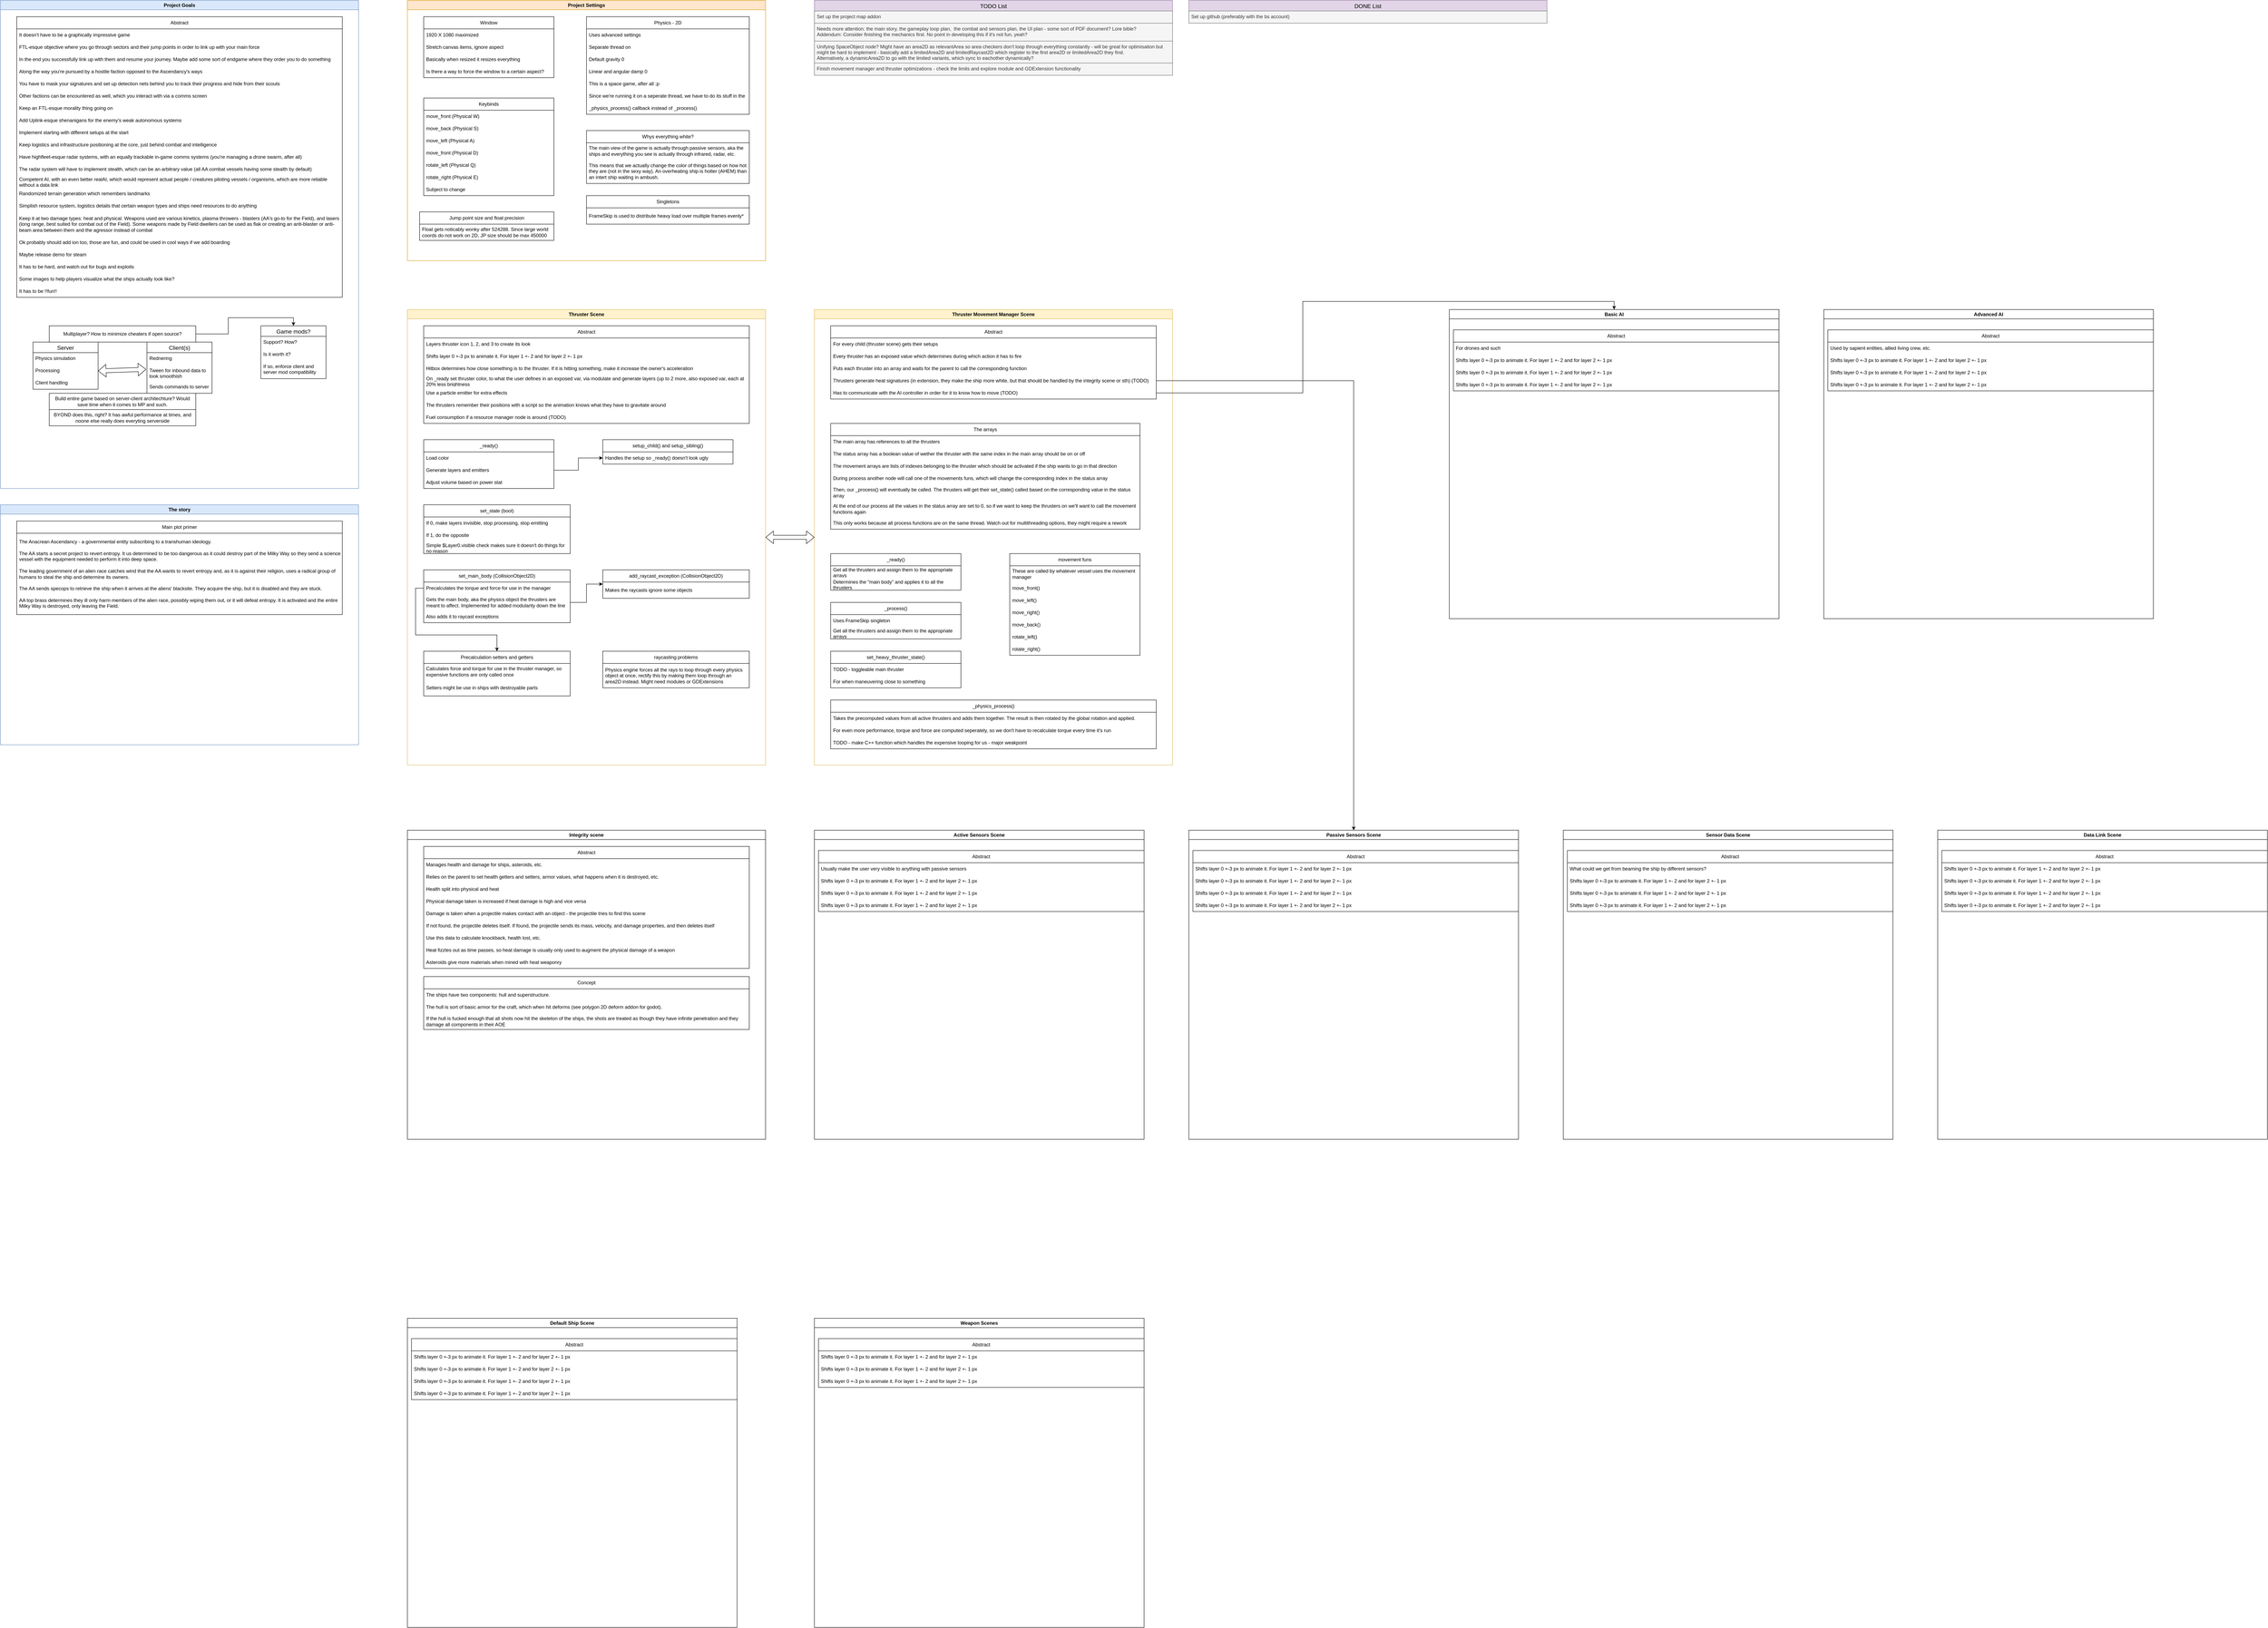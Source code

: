 <mxfile version="20.8.16" type="device"><diagram name="Page-1" id="Xxn6gmVqT_off3rYbo1j"><mxGraphModel dx="11233" dy="720" grid="1" gridSize="10" guides="1" tooltips="1" connect="1" arrows="1" fold="1" page="1" pageScale="1" pageWidth="10000" pageHeight="10000" math="0" shadow="0"><root><mxCell id="0"/><mxCell id="1" parent="0"/><mxCell id="LbpIGQ7GbW8HLKVUnWEo-10" value="Thruster Scene" style="swimlane;whiteSpace=wrap;html=1;fillColor=#fff2cc;strokeColor=#d6b656;" parent="1" vertex="1"><mxGeometry x="80" y="800" width="880" height="1120" as="geometry"><mxRectangle x="90" y="40" width="130" height="30" as="alternateBounds"/></mxGeometry></mxCell><mxCell id="4a_K7x0Ir230my9AYEDK-1" value="Abstract" style="swimlane;fontStyle=0;childLayout=stackLayout;horizontal=1;startSize=30;horizontalStack=0;resizeParent=1;resizeParentMax=0;resizeLast=0;collapsible=1;marginBottom=0;whiteSpace=wrap;html=1;" parent="LbpIGQ7GbW8HLKVUnWEo-10" vertex="1"><mxGeometry x="40" y="40" width="800" height="240" as="geometry"/></mxCell><mxCell id="4a_K7x0Ir230my9AYEDK-2" value="Layers thruster icon 1, 2, and 3 to create its look" style="text;strokeColor=none;fillColor=none;align=left;verticalAlign=middle;spacingLeft=4;spacingRight=4;overflow=hidden;points=[[0,0.5],[1,0.5]];portConstraint=eastwest;rotatable=0;whiteSpace=wrap;html=1;" parent="4a_K7x0Ir230my9AYEDK-1" vertex="1"><mxGeometry y="30" width="800" height="30" as="geometry"/></mxCell><mxCell id="4a_K7x0Ir230my9AYEDK-3" value="Shifts layer 0 +-3 px to animate it. For layer 1 +- 2 and for layer 2 +- 1 px" style="text;strokeColor=none;fillColor=none;align=left;verticalAlign=middle;spacingLeft=4;spacingRight=4;overflow=hidden;points=[[0,0.5],[1,0.5]];portConstraint=eastwest;rotatable=0;whiteSpace=wrap;html=1;" parent="4a_K7x0Ir230my9AYEDK-1" vertex="1"><mxGeometry y="60" width="800" height="30" as="geometry"/></mxCell><mxCell id="4a_K7x0Ir230my9AYEDK-4" value="Hitbox determines how close something is to the thruster. If it is hitting something, make it increase the owner's acceleration" style="text;strokeColor=none;fillColor=none;align=left;verticalAlign=middle;spacingLeft=4;spacingRight=4;overflow=hidden;points=[[0,0.5],[1,0.5]];portConstraint=eastwest;rotatable=0;whiteSpace=wrap;html=1;" parent="4a_K7x0Ir230my9AYEDK-1" vertex="1"><mxGeometry y="90" width="800" height="30" as="geometry"/></mxCell><mxCell id="LbpIGQ7GbW8HLKVUnWEo-1" value="On _ready set thruster color, to what the user defines in an exposed var, via modulate and generate layers (up to 2 more, also exposed var, each at 20% less brightness" style="text;strokeColor=none;fillColor=none;align=left;verticalAlign=middle;spacingLeft=4;spacingRight=4;overflow=hidden;points=[[0,0.5],[1,0.5]];portConstraint=eastwest;rotatable=0;whiteSpace=wrap;html=1;" parent="4a_K7x0Ir230my9AYEDK-1" vertex="1"><mxGeometry y="120" width="800" height="30" as="geometry"/></mxCell><mxCell id="LbpIGQ7GbW8HLKVUnWEo-8" value="Use a particle emitter for extra effects" style="text;strokeColor=none;fillColor=none;align=left;verticalAlign=middle;spacingLeft=4;spacingRight=4;overflow=hidden;points=[[0,0.5],[1,0.5]];portConstraint=eastwest;rotatable=0;whiteSpace=wrap;html=1;" parent="4a_K7x0Ir230my9AYEDK-1" vertex="1"><mxGeometry y="150" width="800" height="30" as="geometry"/></mxCell><mxCell id="jrFK0MVn0Sq56bUD4M12-5" value="The thrusters remember their positions with a script so the animation knows what they have to gravitate around" style="text;strokeColor=none;fillColor=none;align=left;verticalAlign=middle;spacingLeft=4;spacingRight=4;overflow=hidden;points=[[0,0.5],[1,0.5]];portConstraint=eastwest;rotatable=0;whiteSpace=wrap;html=1;" parent="4a_K7x0Ir230my9AYEDK-1" vertex="1"><mxGeometry y="180" width="800" height="30" as="geometry"/></mxCell><mxCell id="Q4i4WZx5W555X64mwcFw-14" value="Fuel consumption if a resource manager node is around (TODO)" style="text;strokeColor=none;fillColor=none;align=left;verticalAlign=middle;spacingLeft=4;spacingRight=4;overflow=hidden;points=[[0,0.5],[1,0.5]];portConstraint=eastwest;rotatable=0;whiteSpace=wrap;html=1;" parent="4a_K7x0Ir230my9AYEDK-1" vertex="1"><mxGeometry y="210" width="800" height="30" as="geometry"/></mxCell><mxCell id="LbpIGQ7GbW8HLKVUnWEo-2" value="_ready()" style="swimlane;fontStyle=0;childLayout=stackLayout;horizontal=1;startSize=30;horizontalStack=0;resizeParent=1;resizeParentMax=0;resizeLast=0;collapsible=1;marginBottom=0;whiteSpace=wrap;html=1;" parent="LbpIGQ7GbW8HLKVUnWEo-10" vertex="1"><mxGeometry x="40" y="320" width="320" height="120" as="geometry"/></mxCell><mxCell id="LbpIGQ7GbW8HLKVUnWEo-3" value="Load color" style="text;strokeColor=none;fillColor=none;align=left;verticalAlign=middle;spacingLeft=4;spacingRight=4;overflow=hidden;points=[[0,0.5],[1,0.5]];portConstraint=eastwest;rotatable=0;whiteSpace=wrap;html=1;" parent="LbpIGQ7GbW8HLKVUnWEo-2" vertex="1"><mxGeometry y="30" width="320" height="30" as="geometry"/></mxCell><mxCell id="LbpIGQ7GbW8HLKVUnWEo-4" value="Generate layers and emitters" style="text;strokeColor=none;fillColor=none;align=left;verticalAlign=middle;spacingLeft=4;spacingRight=4;overflow=hidden;points=[[0,0.5],[1,0.5]];portConstraint=eastwest;rotatable=0;whiteSpace=wrap;html=1;" parent="LbpIGQ7GbW8HLKVUnWEo-2" vertex="1"><mxGeometry y="60" width="320" height="30" as="geometry"/></mxCell><mxCell id="wDtq8hQ0r8DyTdlA_nK1-1" value="Adjust volume based on power stat" style="text;strokeColor=none;fillColor=none;align=left;verticalAlign=middle;spacingLeft=4;spacingRight=4;overflow=hidden;points=[[0,0.5],[1,0.5]];portConstraint=eastwest;rotatable=0;whiteSpace=wrap;html=1;" parent="LbpIGQ7GbW8HLKVUnWEo-2" vertex="1"><mxGeometry y="90" width="320" height="30" as="geometry"/></mxCell><mxCell id="4a_K7x0Ir230my9AYEDK-12" value="set_state (bool)" style="swimlane;fontStyle=0;childLayout=stackLayout;horizontal=1;startSize=30;horizontalStack=0;resizeParent=1;resizeParentMax=0;resizeLast=0;collapsible=1;marginBottom=0;whiteSpace=wrap;html=1;" parent="LbpIGQ7GbW8HLKVUnWEo-10" vertex="1"><mxGeometry x="40" y="480" width="360" height="120" as="geometry"/></mxCell><mxCell id="4a_K7x0Ir230my9AYEDK-13" value="If 0, make layers invisible, stop processing, stop emitting" style="text;strokeColor=none;fillColor=none;align=left;verticalAlign=middle;spacingLeft=4;spacingRight=4;overflow=hidden;points=[[0,0.5],[1,0.5]];portConstraint=eastwest;rotatable=0;whiteSpace=wrap;html=1;" parent="4a_K7x0Ir230my9AYEDK-12" vertex="1"><mxGeometry y="30" width="360" height="30" as="geometry"/></mxCell><mxCell id="4a_K7x0Ir230my9AYEDK-14" value="If 1, do the opposite" style="text;strokeColor=none;fillColor=none;align=left;verticalAlign=middle;spacingLeft=4;spacingRight=4;overflow=hidden;points=[[0,0.5],[1,0.5]];portConstraint=eastwest;rotatable=0;whiteSpace=wrap;html=1;" parent="4a_K7x0Ir230my9AYEDK-12" vertex="1"><mxGeometry y="60" width="360" height="30" as="geometry"/></mxCell><mxCell id="gLoK9oH2MyOBb7iBpHvv-11" value="Simple $Layer0.visible check makes sure it doesn't do things for no reason" style="text;strokeColor=none;fillColor=none;align=left;verticalAlign=middle;spacingLeft=4;spacingRight=4;overflow=hidden;points=[[0,0.5],[1,0.5]];portConstraint=eastwest;rotatable=0;whiteSpace=wrap;html=1;" parent="4a_K7x0Ir230my9AYEDK-12" vertex="1"><mxGeometry y="90" width="360" height="30" as="geometry"/></mxCell><mxCell id="jrFK0MVn0Sq56bUD4M12-1" value="setup_child() and setup_sibling()" style="swimlane;fontStyle=0;childLayout=stackLayout;horizontal=1;startSize=30;horizontalStack=0;resizeParent=1;resizeParentMax=0;resizeLast=0;collapsible=1;marginBottom=0;whiteSpace=wrap;html=1;" parent="LbpIGQ7GbW8HLKVUnWEo-10" vertex="1"><mxGeometry x="480" y="320" width="320" height="60" as="geometry"/></mxCell><mxCell id="jrFK0MVn0Sq56bUD4M12-2" value="Handles the setup so _ready() doesn't look ugly" style="text;strokeColor=none;fillColor=none;align=left;verticalAlign=middle;spacingLeft=4;spacingRight=4;overflow=hidden;points=[[0,0.5],[1,0.5]];portConstraint=eastwest;rotatable=0;whiteSpace=wrap;html=1;" parent="jrFK0MVn0Sq56bUD4M12-1" vertex="1"><mxGeometry y="30" width="320" height="30" as="geometry"/></mxCell><mxCell id="jrFK0MVn0Sq56bUD4M12-4" style="edgeStyle=orthogonalEdgeStyle;rounded=0;orthogonalLoop=1;jettySize=auto;html=1;entryX=0;entryY=0.5;entryDx=0;entryDy=0;" parent="LbpIGQ7GbW8HLKVUnWEo-10" source="LbpIGQ7GbW8HLKVUnWEo-4" target="jrFK0MVn0Sq56bUD4M12-2" edge="1"><mxGeometry relative="1" as="geometry"/></mxCell><mxCell id="UjpVkHRCBiIjrln5zoeu-1" value="set_main_body (CollisionObject2D)" style="swimlane;fontStyle=0;childLayout=stackLayout;horizontal=1;startSize=30;horizontalStack=0;resizeParent=1;resizeParentMax=0;resizeLast=0;collapsible=1;marginBottom=0;whiteSpace=wrap;html=1;" parent="LbpIGQ7GbW8HLKVUnWEo-10" vertex="1"><mxGeometry x="40" y="640" width="360" height="130" as="geometry"/></mxCell><mxCell id="4s7LqVnVqjbcUfq1JwtQ-3" value="Precalculates the torque and force for use in the manager" style="text;strokeColor=none;fillColor=none;align=left;verticalAlign=middle;spacingLeft=4;spacingRight=4;overflow=hidden;points=[[0,0.5],[1,0.5]];portConstraint=eastwest;rotatable=0;whiteSpace=wrap;html=1;" parent="UjpVkHRCBiIjrln5zoeu-1" vertex="1"><mxGeometry y="30" width="360" height="30" as="geometry"/></mxCell><mxCell id="UjpVkHRCBiIjrln5zoeu-2" value="Gets the main body, aka the physics object the thrusters are meant to affect. Implemented for added modularity down the line" style="text;strokeColor=none;fillColor=none;align=left;verticalAlign=middle;spacingLeft=4;spacingRight=4;overflow=hidden;points=[[0,0.5],[1,0.5]];portConstraint=eastwest;rotatable=0;whiteSpace=wrap;html=1;" parent="UjpVkHRCBiIjrln5zoeu-1" vertex="1"><mxGeometry y="60" width="360" height="40" as="geometry"/></mxCell><mxCell id="kKQzurVMPiPKlGy8Ga3k-7" value="Also adds it to raycast exceptions" style="text;strokeColor=none;fillColor=none;align=left;verticalAlign=middle;spacingLeft=4;spacingRight=4;overflow=hidden;points=[[0,0.5],[1,0.5]];portConstraint=eastwest;rotatable=0;whiteSpace=wrap;html=1;" parent="UjpVkHRCBiIjrln5zoeu-1" vertex="1"><mxGeometry y="100" width="360" height="30" as="geometry"/></mxCell><mxCell id="4s7LqVnVqjbcUfq1JwtQ-1" value="add_raycast_exception (CollisionObject2D)" style="swimlane;fontStyle=0;childLayout=stackLayout;horizontal=1;startSize=30;horizontalStack=0;resizeParent=1;resizeParentMax=0;resizeLast=0;collapsible=1;marginBottom=0;whiteSpace=wrap;html=1;" parent="LbpIGQ7GbW8HLKVUnWEo-10" vertex="1"><mxGeometry x="480" y="640" width="360" height="70" as="geometry"/></mxCell><mxCell id="4s7LqVnVqjbcUfq1JwtQ-2" value="Makes the raycasts ignore some objects" style="text;strokeColor=none;fillColor=none;align=left;verticalAlign=middle;spacingLeft=4;spacingRight=4;overflow=hidden;points=[[0,0.5],[1,0.5]];portConstraint=eastwest;rotatable=0;whiteSpace=wrap;html=1;" parent="4s7LqVnVqjbcUfq1JwtQ-1" vertex="1"><mxGeometry y="30" width="360" height="40" as="geometry"/></mxCell><mxCell id="4s7LqVnVqjbcUfq1JwtQ-4" style="edgeStyle=orthogonalEdgeStyle;rounded=0;orthogonalLoop=1;jettySize=auto;html=1;entryX=0;entryY=0.5;entryDx=0;entryDy=0;" parent="LbpIGQ7GbW8HLKVUnWEo-10" source="UjpVkHRCBiIjrln5zoeu-2" target="4s7LqVnVqjbcUfq1JwtQ-1" edge="1"><mxGeometry relative="1" as="geometry"/></mxCell><mxCell id="kKQzurVMPiPKlGy8Ga3k-5" value="Precalculation setters and getters" style="swimlane;fontStyle=0;childLayout=stackLayout;horizontal=1;startSize=30;horizontalStack=0;resizeParent=1;resizeParentMax=0;resizeLast=0;collapsible=1;marginBottom=0;whiteSpace=wrap;html=1;" parent="LbpIGQ7GbW8HLKVUnWEo-10" vertex="1"><mxGeometry x="40" y="840" width="360" height="110" as="geometry"/></mxCell><mxCell id="kKQzurVMPiPKlGy8Ga3k-6" value="Calculates force and torque for use in the thruster manager, so expensive functions are only called once" style="text;strokeColor=none;fillColor=none;align=left;verticalAlign=middle;spacingLeft=4;spacingRight=4;overflow=hidden;points=[[0,0.5],[1,0.5]];portConstraint=eastwest;rotatable=0;whiteSpace=wrap;html=1;" parent="kKQzurVMPiPKlGy8Ga3k-5" vertex="1"><mxGeometry y="30" width="360" height="40" as="geometry"/></mxCell><mxCell id="kKQzurVMPiPKlGy8Ga3k-10" value="Setters might be use in ships with destroyable parts" style="text;strokeColor=none;fillColor=none;align=left;verticalAlign=middle;spacingLeft=4;spacingRight=4;overflow=hidden;points=[[0,0.5],[1,0.5]];portConstraint=eastwest;rotatable=0;whiteSpace=wrap;html=1;" parent="kKQzurVMPiPKlGy8Ga3k-5" vertex="1"><mxGeometry y="70" width="360" height="40" as="geometry"/></mxCell><mxCell id="kKQzurVMPiPKlGy8Ga3k-8" style="edgeStyle=orthogonalEdgeStyle;rounded=0;orthogonalLoop=1;jettySize=auto;html=1;entryX=0.5;entryY=0;entryDx=0;entryDy=0;exitX=0;exitY=0.5;exitDx=0;exitDy=0;" parent="LbpIGQ7GbW8HLKVUnWEo-10" source="4s7LqVnVqjbcUfq1JwtQ-3" target="kKQzurVMPiPKlGy8Ga3k-5" edge="1"><mxGeometry relative="1" as="geometry"><Array as="points"><mxPoint x="20" y="685"/><mxPoint x="20" y="800"/><mxPoint x="220" y="800"/></Array></mxGeometry></mxCell><mxCell id="bckJ12_aGj7ff76yPbjs-1" value="raycasting problems" style="swimlane;fontStyle=0;childLayout=stackLayout;horizontal=1;startSize=30;horizontalStack=0;resizeParent=1;resizeParentMax=0;resizeLast=0;collapsible=1;marginBottom=0;whiteSpace=wrap;html=1;" parent="LbpIGQ7GbW8HLKVUnWEo-10" vertex="1"><mxGeometry x="480" y="840" width="360" height="90" as="geometry"/></mxCell><mxCell id="bckJ12_aGj7ff76yPbjs-2" value="Physics engine forces all the rays to loop through every physics object at once, rectify this by making them loop through an area2D instead. Might need modules or GDExtensions" style="text;strokeColor=none;fillColor=none;align=left;verticalAlign=middle;spacingLeft=4;spacingRight=4;overflow=hidden;points=[[0,0.5],[1,0.5]];portConstraint=eastwest;rotatable=0;whiteSpace=wrap;html=1;" parent="bckJ12_aGj7ff76yPbjs-1" vertex="1"><mxGeometry y="30" width="360" height="60" as="geometry"/></mxCell><mxCell id="jrFK0MVn0Sq56bUD4M12-6" value="Default Ship Scene" style="swimlane;whiteSpace=wrap;html=1;" parent="1" vertex="1"><mxGeometry x="80" y="3280" width="810" height="760" as="geometry"/></mxCell><mxCell id="jrFK0MVn0Sq56bUD4M12-18" value="Abstract" style="swimlane;fontStyle=0;childLayout=stackLayout;horizontal=1;startSize=30;horizontalStack=0;resizeParent=1;resizeParentMax=0;resizeLast=0;collapsible=1;marginBottom=0;whiteSpace=wrap;html=1;" parent="jrFK0MVn0Sq56bUD4M12-6" vertex="1"><mxGeometry x="10" y="50" width="800" height="150" as="geometry"/></mxCell><mxCell id="jrFK0MVn0Sq56bUD4M12-20" value="Shifts layer 0 +-3 px to animate it. For layer 1 +- 2 and for layer 2 +- 1 px" style="text;strokeColor=none;fillColor=none;align=left;verticalAlign=middle;spacingLeft=4;spacingRight=4;overflow=hidden;points=[[0,0.5],[1,0.5]];portConstraint=eastwest;rotatable=0;whiteSpace=wrap;html=1;" parent="jrFK0MVn0Sq56bUD4M12-18" vertex="1"><mxGeometry y="30" width="800" height="30" as="geometry"/></mxCell><mxCell id="jrFK0MVn0Sq56bUD4M12-43" value="Shifts layer 0 +-3 px to animate it. For layer 1 +- 2 and for layer 2 +- 1 px" style="text;strokeColor=none;fillColor=none;align=left;verticalAlign=middle;spacingLeft=4;spacingRight=4;overflow=hidden;points=[[0,0.5],[1,0.5]];portConstraint=eastwest;rotatable=0;whiteSpace=wrap;html=1;" parent="jrFK0MVn0Sq56bUD4M12-18" vertex="1"><mxGeometry y="60" width="800" height="30" as="geometry"/></mxCell><mxCell id="jrFK0MVn0Sq56bUD4M12-44" value="Shifts layer 0 +-3 px to animate it. For layer 1 +- 2 and for layer 2 +- 1 px" style="text;strokeColor=none;fillColor=none;align=left;verticalAlign=middle;spacingLeft=4;spacingRight=4;overflow=hidden;points=[[0,0.5],[1,0.5]];portConstraint=eastwest;rotatable=0;whiteSpace=wrap;html=1;" parent="jrFK0MVn0Sq56bUD4M12-18" vertex="1"><mxGeometry y="90" width="800" height="30" as="geometry"/></mxCell><mxCell id="jrFK0MVn0Sq56bUD4M12-45" value="Shifts layer 0 +-3 px to animate it. For layer 1 +- 2 and for layer 2 +- 1 px" style="text;strokeColor=none;fillColor=none;align=left;verticalAlign=middle;spacingLeft=4;spacingRight=4;overflow=hidden;points=[[0,0.5],[1,0.5]];portConstraint=eastwest;rotatable=0;whiteSpace=wrap;html=1;" parent="jrFK0MVn0Sq56bUD4M12-18" vertex="1"><mxGeometry y="120" width="800" height="30" as="geometry"/></mxCell><mxCell id="jrFK0MVn0Sq56bUD4M12-15" value="Integrity scene" style="swimlane;whiteSpace=wrap;html=1;" parent="1" vertex="1"><mxGeometry x="80" y="2080" width="880" height="760" as="geometry"/></mxCell><mxCell id="jrFK0MVn0Sq56bUD4M12-25" value="Abstract" style="swimlane;fontStyle=0;childLayout=stackLayout;horizontal=1;startSize=30;horizontalStack=0;resizeParent=1;resizeParentMax=0;resizeLast=0;collapsible=1;marginBottom=0;whiteSpace=wrap;html=1;" parent="jrFK0MVn0Sq56bUD4M12-15" vertex="1"><mxGeometry x="40" y="40" width="800" height="300" as="geometry"/></mxCell><mxCell id="jrFK0MVn0Sq56bUD4M12-26" value="Manages health and damage for ships, asteroids, etc." style="text;strokeColor=none;fillColor=none;align=left;verticalAlign=middle;spacingLeft=4;spacingRight=4;overflow=hidden;points=[[0,0.5],[1,0.5]];portConstraint=eastwest;rotatable=0;whiteSpace=wrap;html=1;" parent="jrFK0MVn0Sq56bUD4M12-25" vertex="1"><mxGeometry y="30" width="800" height="30" as="geometry"/></mxCell><mxCell id="jrFK0MVn0Sq56bUD4M12-34" value="Relies on the parent to set health getters and setters, armor values, what happens when it is destroyed, etc." style="text;strokeColor=none;fillColor=none;align=left;verticalAlign=middle;spacingLeft=4;spacingRight=4;overflow=hidden;points=[[0,0.5],[1,0.5]];portConstraint=eastwest;rotatable=0;whiteSpace=wrap;html=1;" parent="jrFK0MVn0Sq56bUD4M12-25" vertex="1"><mxGeometry y="60" width="800" height="30" as="geometry"/></mxCell><mxCell id="jrFK0MVn0Sq56bUD4M12-35" value="Health split into physical and heat" style="text;strokeColor=none;fillColor=none;align=left;verticalAlign=middle;spacingLeft=4;spacingRight=4;overflow=hidden;points=[[0,0.5],[1,0.5]];portConstraint=eastwest;rotatable=0;whiteSpace=wrap;html=1;" parent="jrFK0MVn0Sq56bUD4M12-25" vertex="1"><mxGeometry y="90" width="800" height="30" as="geometry"/></mxCell><mxCell id="jrFK0MVn0Sq56bUD4M12-36" value="Physical damage taken is increased if heat damage is high and vice versa" style="text;strokeColor=none;fillColor=none;align=left;verticalAlign=middle;spacingLeft=4;spacingRight=4;overflow=hidden;points=[[0,0.5],[1,0.5]];portConstraint=eastwest;rotatable=0;whiteSpace=wrap;html=1;" parent="jrFK0MVn0Sq56bUD4M12-25" vertex="1"><mxGeometry y="120" width="800" height="30" as="geometry"/></mxCell><mxCell id="jrFK0MVn0Sq56bUD4M12-37" value="Damage is taken when a projectile makes contact with an object - the projectile tries to find this scene" style="text;strokeColor=none;fillColor=none;align=left;verticalAlign=middle;spacingLeft=4;spacingRight=4;overflow=hidden;points=[[0,0.5],[1,0.5]];portConstraint=eastwest;rotatable=0;whiteSpace=wrap;html=1;" parent="jrFK0MVn0Sq56bUD4M12-25" vertex="1"><mxGeometry y="150" width="800" height="30" as="geometry"/></mxCell><mxCell id="jrFK0MVn0Sq56bUD4M12-38" value="If not found, the projectile deletes itself. If found, the projectile sends its mass, velocity, and damage properties, and then deletes itself" style="text;strokeColor=none;fillColor=none;align=left;verticalAlign=middle;spacingLeft=4;spacingRight=4;overflow=hidden;points=[[0,0.5],[1,0.5]];portConstraint=eastwest;rotatable=0;whiteSpace=wrap;html=1;" parent="jrFK0MVn0Sq56bUD4M12-25" vertex="1"><mxGeometry y="180" width="800" height="30" as="geometry"/></mxCell><mxCell id="jrFK0MVn0Sq56bUD4M12-39" value="Use this data to calculate knockback, health lost, etc." style="text;strokeColor=none;fillColor=none;align=left;verticalAlign=middle;spacingLeft=4;spacingRight=4;overflow=hidden;points=[[0,0.5],[1,0.5]];portConstraint=eastwest;rotatable=0;whiteSpace=wrap;html=1;" parent="jrFK0MVn0Sq56bUD4M12-25" vertex="1"><mxGeometry y="210" width="800" height="30" as="geometry"/></mxCell><mxCell id="jrFK0MVn0Sq56bUD4M12-40" value="Heat fizzles out as time passes, so heat damage is usually only used to augment the physical damage of a weapon" style="text;strokeColor=none;fillColor=none;align=left;verticalAlign=middle;spacingLeft=4;spacingRight=4;overflow=hidden;points=[[0,0.5],[1,0.5]];portConstraint=eastwest;rotatable=0;whiteSpace=wrap;html=1;" parent="jrFK0MVn0Sq56bUD4M12-25" vertex="1"><mxGeometry y="240" width="800" height="30" as="geometry"/></mxCell><mxCell id="jrFK0MVn0Sq56bUD4M12-42" value="Asteroids give more materials when mined with heat weaponry" style="text;strokeColor=none;fillColor=none;align=left;verticalAlign=middle;spacingLeft=4;spacingRight=4;overflow=hidden;points=[[0,0.5],[1,0.5]];portConstraint=eastwest;rotatable=0;whiteSpace=wrap;html=1;" parent="jrFK0MVn0Sq56bUD4M12-25" vertex="1"><mxGeometry y="270" width="800" height="30" as="geometry"/></mxCell><mxCell id="jmYYqCNOoG7K-Yn3Uw3a-1" value="Concept" style="swimlane;fontStyle=0;childLayout=stackLayout;horizontal=1;startSize=30;horizontalStack=0;resizeParent=1;resizeParentMax=0;resizeLast=0;collapsible=1;marginBottom=0;whiteSpace=wrap;html=1;" parent="jrFK0MVn0Sq56bUD4M12-15" vertex="1"><mxGeometry x="40" y="360" width="800" height="130" as="geometry"/></mxCell><mxCell id="jmYYqCNOoG7K-Yn3Uw3a-2" value="The ships have two components: hull and superstructure." style="text;strokeColor=none;fillColor=none;align=left;verticalAlign=middle;spacingLeft=4;spacingRight=4;overflow=hidden;points=[[0,0.5],[1,0.5]];portConstraint=eastwest;rotatable=0;whiteSpace=wrap;html=1;" parent="jmYYqCNOoG7K-Yn3Uw3a-1" vertex="1"><mxGeometry y="30" width="800" height="30" as="geometry"/></mxCell><mxCell id="jmYYqCNOoG7K-Yn3Uw3a-11" value="The hull is sort of basic armor for the craft, which when hit deforms (see polygon 2D deform addon for godot)." style="text;strokeColor=none;fillColor=none;align=left;verticalAlign=middle;spacingLeft=4;spacingRight=4;overflow=hidden;points=[[0,0.5],[1,0.5]];portConstraint=eastwest;rotatable=0;whiteSpace=wrap;html=1;" parent="jmYYqCNOoG7K-Yn3Uw3a-1" vertex="1"><mxGeometry y="60" width="800" height="30" as="geometry"/></mxCell><mxCell id="jmYYqCNOoG7K-Yn3Uw3a-12" value="If the hull is fucked enough that all shots now hit the skeleton of the ships, the shots are treated as though they have infinite penetration and they damage all components in their AOE" style="text;strokeColor=none;fillColor=none;align=left;verticalAlign=middle;spacingLeft=4;spacingRight=4;overflow=hidden;points=[[0,0.5],[1,0.5]];portConstraint=eastwest;rotatable=0;whiteSpace=wrap;html=1;" parent="jmYYqCNOoG7K-Yn3Uw3a-1" vertex="1"><mxGeometry y="90" width="800" height="40" as="geometry"/></mxCell><mxCell id="PjabXkGYvt6R7uJ0ZaSR-10" value="&lt;b&gt;Project Settings&lt;/b&gt;" style="swimlane;whiteSpace=wrap;html=1;fontStyle=0;fillColor=#ffe6cc;strokeColor=#d79b00;" parent="1" vertex="1"><mxGeometry x="80" y="40" width="880" height="640" as="geometry"><mxRectangle x="80" y="40" width="120" height="30" as="alternateBounds"/></mxGeometry></mxCell><mxCell id="PjabXkGYvt6R7uJ0ZaSR-21" value="Window" style="swimlane;fontStyle=0;childLayout=stackLayout;horizontal=1;startSize=30;horizontalStack=0;resizeParent=1;resizeParentMax=0;resizeLast=0;collapsible=1;marginBottom=0;whiteSpace=wrap;html=1;" parent="PjabXkGYvt6R7uJ0ZaSR-10" vertex="1"><mxGeometry x="40" y="40" width="320" height="150" as="geometry"/></mxCell><mxCell id="PjabXkGYvt6R7uJ0ZaSR-22" value="1920 X 1080 maximized" style="text;strokeColor=none;fillColor=none;align=left;verticalAlign=middle;spacingLeft=4;spacingRight=4;overflow=hidden;points=[[0,0.5],[1,0.5]];portConstraint=eastwest;rotatable=0;whiteSpace=wrap;html=1;" parent="PjabXkGYvt6R7uJ0ZaSR-21" vertex="1"><mxGeometry y="30" width="320" height="30" as="geometry"/></mxCell><mxCell id="PjabXkGYvt6R7uJ0ZaSR-23" value="Stretch canvas items, ignore aspect" style="text;strokeColor=none;fillColor=none;align=left;verticalAlign=middle;spacingLeft=4;spacingRight=4;overflow=hidden;points=[[0,0.5],[1,0.5]];portConstraint=eastwest;rotatable=0;whiteSpace=wrap;html=1;" parent="PjabXkGYvt6R7uJ0ZaSR-21" vertex="1"><mxGeometry y="60" width="320" height="30" as="geometry"/></mxCell><mxCell id="PjabXkGYvt6R7uJ0ZaSR-24" value="Basically when resized it resizes everything" style="text;strokeColor=none;fillColor=none;align=left;verticalAlign=middle;spacingLeft=4;spacingRight=4;overflow=hidden;points=[[0,0.5],[1,0.5]];portConstraint=eastwest;rotatable=0;whiteSpace=wrap;html=1;" parent="PjabXkGYvt6R7uJ0ZaSR-21" vertex="1"><mxGeometry y="90" width="320" height="30" as="geometry"/></mxCell><mxCell id="PjabXkGYvt6R7uJ0ZaSR-33" value="Is there a way to force the window to a certain aspect?" style="text;strokeColor=none;fillColor=none;align=left;verticalAlign=middle;spacingLeft=4;spacingRight=4;overflow=hidden;points=[[0,0.5],[1,0.5]];portConstraint=eastwest;rotatable=0;whiteSpace=wrap;html=1;" parent="PjabXkGYvt6R7uJ0ZaSR-21" vertex="1"><mxGeometry y="120" width="320" height="30" as="geometry"/></mxCell><mxCell id="PjabXkGYvt6R7uJ0ZaSR-25" value="Physics - 2D" style="swimlane;fontStyle=0;childLayout=stackLayout;horizontal=1;startSize=30;horizontalStack=0;resizeParent=1;resizeParentMax=0;resizeLast=0;collapsible=1;marginBottom=0;whiteSpace=wrap;html=1;" parent="PjabXkGYvt6R7uJ0ZaSR-10" vertex="1"><mxGeometry x="440" y="40" width="400" height="240" as="geometry"/></mxCell><mxCell id="gLoK9oH2MyOBb7iBpHvv-10" value="Uses advanced settings" style="text;strokeColor=none;fillColor=none;align=left;verticalAlign=middle;spacingLeft=4;spacingRight=4;overflow=hidden;points=[[0,0.5],[1,0.5]];portConstraint=eastwest;rotatable=0;whiteSpace=wrap;html=1;" parent="PjabXkGYvt6R7uJ0ZaSR-25" vertex="1"><mxGeometry y="30" width="400" height="30" as="geometry"/></mxCell><mxCell id="PjabXkGYvt6R7uJ0ZaSR-26" value="Separate thread on" style="text;strokeColor=none;fillColor=none;align=left;verticalAlign=middle;spacingLeft=4;spacingRight=4;overflow=hidden;points=[[0,0.5],[1,0.5]];portConstraint=eastwest;rotatable=0;whiteSpace=wrap;html=1;" parent="PjabXkGYvt6R7uJ0ZaSR-25" vertex="1"><mxGeometry y="60" width="400" height="30" as="geometry"/></mxCell><mxCell id="PjabXkGYvt6R7uJ0ZaSR-27" value="Default gravity 0" style="text;strokeColor=none;fillColor=none;align=left;verticalAlign=middle;spacingLeft=4;spacingRight=4;overflow=hidden;points=[[0,0.5],[1,0.5]];portConstraint=eastwest;rotatable=0;whiteSpace=wrap;html=1;" parent="PjabXkGYvt6R7uJ0ZaSR-25" vertex="1"><mxGeometry y="90" width="400" height="30" as="geometry"/></mxCell><mxCell id="PjabXkGYvt6R7uJ0ZaSR-28" value="Linear and angular damp 0" style="text;strokeColor=none;fillColor=none;align=left;verticalAlign=middle;spacingLeft=4;spacingRight=4;overflow=hidden;points=[[0,0.5],[1,0.5]];portConstraint=eastwest;rotatable=0;whiteSpace=wrap;html=1;" parent="PjabXkGYvt6R7uJ0ZaSR-25" vertex="1"><mxGeometry y="120" width="400" height="30" as="geometry"/></mxCell><mxCell id="PjabXkGYvt6R7uJ0ZaSR-34" value="This is a space game, after all :p" style="text;strokeColor=none;fillColor=none;align=left;verticalAlign=middle;spacingLeft=4;spacingRight=4;overflow=hidden;points=[[0,0.5],[1,0.5]];portConstraint=eastwest;rotatable=0;whiteSpace=wrap;html=1;" parent="PjabXkGYvt6R7uJ0ZaSR-25" vertex="1"><mxGeometry y="150" width="400" height="30" as="geometry"/></mxCell><mxCell id="PjabXkGYvt6R7uJ0ZaSR-35" value="Since we're running it on a seperate thread, we have to do its stuff in the&amp;nbsp;" style="text;strokeColor=none;fillColor=none;align=left;verticalAlign=middle;spacingLeft=4;spacingRight=4;overflow=hidden;points=[[0,0.5],[1,0.5]];portConstraint=eastwest;rotatable=0;whiteSpace=wrap;html=1;" parent="PjabXkGYvt6R7uJ0ZaSR-25" vertex="1"><mxGeometry y="180" width="400" height="30" as="geometry"/></mxCell><mxCell id="PjabXkGYvt6R7uJ0ZaSR-37" value="_physics_process() callback instead of _process()" style="text;strokeColor=none;fillColor=none;align=left;verticalAlign=middle;spacingLeft=4;spacingRight=4;overflow=hidden;points=[[0,0.5],[1,0.5]];portConstraint=eastwest;rotatable=0;whiteSpace=wrap;html=1;" parent="PjabXkGYvt6R7uJ0ZaSR-25" vertex="1"><mxGeometry y="210" width="400" height="30" as="geometry"/></mxCell><mxCell id="PjabXkGYvt6R7uJ0ZaSR-29" value="Keybinds" style="swimlane;fontStyle=0;childLayout=stackLayout;horizontal=1;startSize=30;horizontalStack=0;resizeParent=1;resizeParentMax=0;resizeLast=0;collapsible=1;marginBottom=0;whiteSpace=wrap;html=1;" parent="PjabXkGYvt6R7uJ0ZaSR-10" vertex="1"><mxGeometry x="40" y="240" width="320" height="240" as="geometry"/></mxCell><mxCell id="PjabXkGYvt6R7uJ0ZaSR-30" value="move_front (Physical&amp;nbsp;W)" style="text;strokeColor=none;fillColor=none;align=left;verticalAlign=middle;spacingLeft=4;spacingRight=4;overflow=hidden;points=[[0,0.5],[1,0.5]];portConstraint=eastwest;rotatable=0;whiteSpace=wrap;html=1;" parent="PjabXkGYvt6R7uJ0ZaSR-29" vertex="1"><mxGeometry y="30" width="320" height="30" as="geometry"/></mxCell><mxCell id="gLoK9oH2MyOBb7iBpHvv-1" value="move_back (Physical S)" style="text;strokeColor=none;fillColor=none;align=left;verticalAlign=middle;spacingLeft=4;spacingRight=4;overflow=hidden;points=[[0,0.5],[1,0.5]];portConstraint=eastwest;rotatable=0;whiteSpace=wrap;html=1;" parent="PjabXkGYvt6R7uJ0ZaSR-29" vertex="1"><mxGeometry y="60" width="320" height="30" as="geometry"/></mxCell><mxCell id="gLoK9oH2MyOBb7iBpHvv-2" value="move_left (Physical A)" style="text;strokeColor=none;fillColor=none;align=left;verticalAlign=middle;spacingLeft=4;spacingRight=4;overflow=hidden;points=[[0,0.5],[1,0.5]];portConstraint=eastwest;rotatable=0;whiteSpace=wrap;html=1;" parent="PjabXkGYvt6R7uJ0ZaSR-29" vertex="1"><mxGeometry y="90" width="320" height="30" as="geometry"/></mxCell><mxCell id="gLoK9oH2MyOBb7iBpHvv-3" value="move_front (Physical D)" style="text;strokeColor=none;fillColor=none;align=left;verticalAlign=middle;spacingLeft=4;spacingRight=4;overflow=hidden;points=[[0,0.5],[1,0.5]];portConstraint=eastwest;rotatable=0;whiteSpace=wrap;html=1;" parent="PjabXkGYvt6R7uJ0ZaSR-29" vertex="1"><mxGeometry y="120" width="320" height="30" as="geometry"/></mxCell><mxCell id="gLoK9oH2MyOBb7iBpHvv-12" value="rotate_left (Physical Q)" style="text;strokeColor=none;fillColor=none;align=left;verticalAlign=middle;spacingLeft=4;spacingRight=4;overflow=hidden;points=[[0,0.5],[1,0.5]];portConstraint=eastwest;rotatable=0;whiteSpace=wrap;html=1;" parent="PjabXkGYvt6R7uJ0ZaSR-29" vertex="1"><mxGeometry y="150" width="320" height="30" as="geometry"/></mxCell><mxCell id="gLoK9oH2MyOBb7iBpHvv-13" value="rotate_right (Physical E)" style="text;strokeColor=none;fillColor=none;align=left;verticalAlign=middle;spacingLeft=4;spacingRight=4;overflow=hidden;points=[[0,0.5],[1,0.5]];portConstraint=eastwest;rotatable=0;whiteSpace=wrap;html=1;" parent="PjabXkGYvt6R7uJ0ZaSR-29" vertex="1"><mxGeometry y="180" width="320" height="30" as="geometry"/></mxCell><mxCell id="gLoK9oH2MyOBb7iBpHvv-9" value="Subject to change" style="text;strokeColor=none;fillColor=none;align=left;verticalAlign=middle;spacingLeft=4;spacingRight=4;overflow=hidden;points=[[0,0.5],[1,0.5]];portConstraint=eastwest;rotatable=0;whiteSpace=wrap;html=1;" parent="PjabXkGYvt6R7uJ0ZaSR-29" vertex="1"><mxGeometry y="210" width="320" height="30" as="geometry"/></mxCell><mxCell id="Q4i4WZx5W555X64mwcFw-1" value="Whys everything white?" style="swimlane;fontStyle=0;childLayout=stackLayout;horizontal=1;startSize=30;horizontalStack=0;resizeParent=1;resizeParentMax=0;resizeLast=0;collapsible=1;marginBottom=0;whiteSpace=wrap;html=1;" parent="PjabXkGYvt6R7uJ0ZaSR-10" vertex="1"><mxGeometry x="440" y="320" width="400" height="130" as="geometry"/></mxCell><mxCell id="Q4i4WZx5W555X64mwcFw-2" value="The main view of the game is actually through passive sensors, aka the ships and everything you see is actually through infrared, radar, etc." style="text;strokeColor=none;fillColor=none;align=left;verticalAlign=middle;spacingLeft=4;spacingRight=4;overflow=hidden;points=[[0,0.5],[1,0.5]];portConstraint=eastwest;rotatable=0;whiteSpace=wrap;html=1;" parent="Q4i4WZx5W555X64mwcFw-1" vertex="1"><mxGeometry y="30" width="400" height="40" as="geometry"/></mxCell><mxCell id="Q4i4WZx5W555X64mwcFw-9" value="This means that we actually change the color of things based on how hot they are (not in the sexy way). An overheating ship is hotter (AHEM) than an intert ship waiting in ambush." style="text;strokeColor=none;fillColor=none;align=left;verticalAlign=middle;spacingLeft=4;spacingRight=4;overflow=hidden;points=[[0,0.5],[1,0.5]];portConstraint=eastwest;rotatable=0;whiteSpace=wrap;html=1;" parent="Q4i4WZx5W555X64mwcFw-1" vertex="1"><mxGeometry y="70" width="400" height="60" as="geometry"/></mxCell><mxCell id="KJAM_kQAalOZWsrRXoWm-2" value="Singletons" style="swimlane;fontStyle=0;childLayout=stackLayout;horizontal=1;startSize=30;horizontalStack=0;resizeParent=1;resizeParentMax=0;resizeLast=0;collapsible=1;marginBottom=0;whiteSpace=wrap;html=1;" parent="PjabXkGYvt6R7uJ0ZaSR-10" vertex="1"><mxGeometry x="440" y="480" width="400" height="70" as="geometry"/></mxCell><mxCell id="KJAM_kQAalOZWsrRXoWm-3" value="FrameSkip is used to distribute heavy load over multiple frames evenly*" style="text;strokeColor=none;fillColor=none;align=left;verticalAlign=middle;spacingLeft=4;spacingRight=4;overflow=hidden;points=[[0,0.5],[1,0.5]];portConstraint=eastwest;rotatable=0;whiteSpace=wrap;html=1;" parent="KJAM_kQAalOZWsrRXoWm-2" vertex="1"><mxGeometry y="30" width="400" height="40" as="geometry"/></mxCell><mxCell id="buKeFGu7t7vFCEMqwI0u-2" value="Jump point size and float precision" style="swimlane;fontStyle=0;childLayout=stackLayout;horizontal=1;startSize=30;horizontalStack=0;resizeParent=1;resizeParentMax=0;resizeLast=0;collapsible=1;marginBottom=0;whiteSpace=wrap;html=1;" vertex="1" parent="PjabXkGYvt6R7uJ0ZaSR-10"><mxGeometry x="30" y="520" width="330" height="70" as="geometry"/></mxCell><mxCell id="buKeFGu7t7vFCEMqwI0u-3" value="Float gets noticably wonky after 524288. Since large world coords do not work on 2D, JP size should be max 450000" style="text;strokeColor=none;fillColor=none;align=left;verticalAlign=middle;spacingLeft=4;spacingRight=4;overflow=hidden;points=[[0,0.5],[1,0.5]];portConstraint=eastwest;rotatable=0;whiteSpace=wrap;html=1;" vertex="1" parent="buKeFGu7t7vFCEMqwI0u-2"><mxGeometry y="30" width="330" height="40" as="geometry"/></mxCell><mxCell id="wDtq8hQ0r8DyTdlA_nK1-2" value="Thruster Movement Manager Scene" style="swimlane;whiteSpace=wrap;html=1;fillColor=#fff2cc;strokeColor=#d6b656;" parent="1" vertex="1"><mxGeometry x="1080" y="800" width="880" height="1120" as="geometry"><mxRectangle x="90" y="40" width="130" height="30" as="alternateBounds"/></mxGeometry></mxCell><mxCell id="wDtq8hQ0r8DyTdlA_nK1-3" value="Abstract" style="swimlane;fontStyle=0;childLayout=stackLayout;horizontal=1;startSize=30;horizontalStack=0;resizeParent=1;resizeParentMax=0;resizeLast=0;collapsible=1;marginBottom=0;whiteSpace=wrap;html=1;" parent="wDtq8hQ0r8DyTdlA_nK1-2" vertex="1"><mxGeometry x="40" y="40" width="800" height="180" as="geometry"/></mxCell><mxCell id="wDtq8hQ0r8DyTdlA_nK1-4" value="For every child (thruster scene) gets their setups" style="text;strokeColor=none;fillColor=none;align=left;verticalAlign=middle;spacingLeft=4;spacingRight=4;overflow=hidden;points=[[0,0.5],[1,0.5]];portConstraint=eastwest;rotatable=0;whiteSpace=wrap;html=1;" parent="wDtq8hQ0r8DyTdlA_nK1-3" vertex="1"><mxGeometry y="30" width="800" height="30" as="geometry"/></mxCell><mxCell id="wDtq8hQ0r8DyTdlA_nK1-37" value="Every thruster has an exposed value which determines during which action it has to fire" style="text;strokeColor=none;fillColor=none;align=left;verticalAlign=middle;spacingLeft=4;spacingRight=4;overflow=hidden;points=[[0,0.5],[1,0.5]];portConstraint=eastwest;rotatable=0;whiteSpace=wrap;html=1;" parent="wDtq8hQ0r8DyTdlA_nK1-3" vertex="1"><mxGeometry y="60" width="800" height="30" as="geometry"/></mxCell><mxCell id="wDtq8hQ0r8DyTdlA_nK1-38" value="Puts each thruster into an array and waits for the parent to call the corresponding function" style="text;strokeColor=none;fillColor=none;align=left;verticalAlign=middle;spacingLeft=4;spacingRight=4;overflow=hidden;points=[[0,0.5],[1,0.5]];portConstraint=eastwest;rotatable=0;whiteSpace=wrap;html=1;" parent="wDtq8hQ0r8DyTdlA_nK1-3" vertex="1"><mxGeometry y="90" width="800" height="30" as="geometry"/></mxCell><mxCell id="2_WayxWiRVHVctqeD01k-37" value="Thrusters generate heat signatures (in extension, they make the ship more white, but that should be handled by the integrity scene or sth) (TODO)" style="text;strokeColor=none;fillColor=none;align=left;verticalAlign=middle;spacingLeft=4;spacingRight=4;overflow=hidden;points=[[0,0.5],[1,0.5]];portConstraint=eastwest;rotatable=0;whiteSpace=wrap;html=1;" parent="wDtq8hQ0r8DyTdlA_nK1-3" vertex="1"><mxGeometry y="120" width="800" height="30" as="geometry"/></mxCell><mxCell id="uB18s46dxaJ38Fo8c0yC-1" value="Has to communicate with the AI controller in order for it to know how to move (TODO)" style="text;strokeColor=none;fillColor=none;align=left;verticalAlign=middle;spacingLeft=4;spacingRight=4;overflow=hidden;points=[[0,0.5],[1,0.5]];portConstraint=eastwest;rotatable=0;whiteSpace=wrap;html=1;" parent="wDtq8hQ0r8DyTdlA_nK1-3" vertex="1"><mxGeometry y="150" width="800" height="30" as="geometry"/></mxCell><mxCell id="wDtq8hQ0r8DyTdlA_nK1-10" value="_ready()" style="swimlane;fontStyle=0;childLayout=stackLayout;horizontal=1;startSize=30;horizontalStack=0;resizeParent=1;resizeParentMax=0;resizeLast=0;collapsible=1;marginBottom=0;whiteSpace=wrap;html=1;" parent="wDtq8hQ0r8DyTdlA_nK1-2" vertex="1"><mxGeometry x="40" y="600" width="320" height="90" as="geometry"/></mxCell><mxCell id="wDtq8hQ0r8DyTdlA_nK1-11" value="Get all the thrusters and assign them to the appropriate arrays" style="text;strokeColor=none;fillColor=none;align=left;verticalAlign=middle;spacingLeft=4;spacingRight=4;overflow=hidden;points=[[0,0.5],[1,0.5]];portConstraint=eastwest;rotatable=0;whiteSpace=wrap;html=1;" parent="wDtq8hQ0r8DyTdlA_nK1-10" vertex="1"><mxGeometry y="30" width="320" height="30" as="geometry"/></mxCell><mxCell id="4s7LqVnVqjbcUfq1JwtQ-6" value="Determines the &quot;main body&quot; and applies it to all the thrusters" style="text;strokeColor=none;fillColor=none;align=left;verticalAlign=middle;spacingLeft=4;spacingRight=4;overflow=hidden;points=[[0,0.5],[1,0.5]];portConstraint=eastwest;rotatable=0;whiteSpace=wrap;html=1;" parent="wDtq8hQ0r8DyTdlA_nK1-10" vertex="1"><mxGeometry y="60" width="320" height="30" as="geometry"/></mxCell><mxCell id="wDtq8hQ0r8DyTdlA_nK1-39" value="movement funs" style="swimlane;fontStyle=0;childLayout=stackLayout;horizontal=1;startSize=30;horizontalStack=0;resizeParent=1;resizeParentMax=0;resizeLast=0;collapsible=1;marginBottom=0;whiteSpace=wrap;html=1;" parent="wDtq8hQ0r8DyTdlA_nK1-2" vertex="1"><mxGeometry x="480" y="600" width="320" height="250" as="geometry"/></mxCell><mxCell id="HYAdwHHSoPVR4XYpu32C-10" value="These are called by whatever vessel uses the movement manager" style="text;strokeColor=none;fillColor=none;align=left;verticalAlign=middle;spacingLeft=4;spacingRight=4;overflow=hidden;points=[[0,0.5],[1,0.5]];portConstraint=eastwest;rotatable=0;whiteSpace=wrap;html=1;" parent="wDtq8hQ0r8DyTdlA_nK1-39" vertex="1"><mxGeometry y="30" width="320" height="40" as="geometry"/></mxCell><mxCell id="wDtq8hQ0r8DyTdlA_nK1-40" value="move_front()" style="text;strokeColor=none;fillColor=none;align=left;verticalAlign=middle;spacingLeft=4;spacingRight=4;overflow=hidden;points=[[0,0.5],[1,0.5]];portConstraint=eastwest;rotatable=0;whiteSpace=wrap;html=1;" parent="wDtq8hQ0r8DyTdlA_nK1-39" vertex="1"><mxGeometry y="70" width="320" height="30" as="geometry"/></mxCell><mxCell id="wDtq8hQ0r8DyTdlA_nK1-41" value="move_left()" style="text;strokeColor=none;fillColor=none;align=left;verticalAlign=middle;spacingLeft=4;spacingRight=4;overflow=hidden;points=[[0,0.5],[1,0.5]];portConstraint=eastwest;rotatable=0;whiteSpace=wrap;html=1;" parent="wDtq8hQ0r8DyTdlA_nK1-39" vertex="1"><mxGeometry y="100" width="320" height="30" as="geometry"/></mxCell><mxCell id="wDtq8hQ0r8DyTdlA_nK1-42" value="move_right()" style="text;strokeColor=none;fillColor=none;align=left;verticalAlign=middle;spacingLeft=4;spacingRight=4;overflow=hidden;points=[[0,0.5],[1,0.5]];portConstraint=eastwest;rotatable=0;whiteSpace=wrap;html=1;" parent="wDtq8hQ0r8DyTdlA_nK1-39" vertex="1"><mxGeometry y="130" width="320" height="30" as="geometry"/></mxCell><mxCell id="wDtq8hQ0r8DyTdlA_nK1-43" value="move_back()" style="text;strokeColor=none;fillColor=none;align=left;verticalAlign=middle;spacingLeft=4;spacingRight=4;overflow=hidden;points=[[0,0.5],[1,0.5]];portConstraint=eastwest;rotatable=0;whiteSpace=wrap;html=1;" parent="wDtq8hQ0r8DyTdlA_nK1-39" vertex="1"><mxGeometry y="160" width="320" height="30" as="geometry"/></mxCell><mxCell id="wDtq8hQ0r8DyTdlA_nK1-44" value="rotate_left()" style="text;strokeColor=none;fillColor=none;align=left;verticalAlign=middle;spacingLeft=4;spacingRight=4;overflow=hidden;points=[[0,0.5],[1,0.5]];portConstraint=eastwest;rotatable=0;whiteSpace=wrap;html=1;" parent="wDtq8hQ0r8DyTdlA_nK1-39" vertex="1"><mxGeometry y="190" width="320" height="30" as="geometry"/></mxCell><mxCell id="wDtq8hQ0r8DyTdlA_nK1-46" value="rotate_right()" style="text;strokeColor=none;fillColor=none;align=left;verticalAlign=middle;spacingLeft=4;spacingRight=4;overflow=hidden;points=[[0,0.5],[1,0.5]];portConstraint=eastwest;rotatable=0;whiteSpace=wrap;html=1;" parent="wDtq8hQ0r8DyTdlA_nK1-39" vertex="1"><mxGeometry y="220" width="320" height="30" as="geometry"/></mxCell><mxCell id="HYAdwHHSoPVR4XYpu32C-1" value="_process()" style="swimlane;fontStyle=0;childLayout=stackLayout;horizontal=1;startSize=30;horizontalStack=0;resizeParent=1;resizeParentMax=0;resizeLast=0;collapsible=1;marginBottom=0;whiteSpace=wrap;html=1;" parent="wDtq8hQ0r8DyTdlA_nK1-2" vertex="1"><mxGeometry x="40" y="720" width="320" height="90" as="geometry"/></mxCell><mxCell id="KJAM_kQAalOZWsrRXoWm-7" value="Uses FrameSkip singleton" style="text;strokeColor=none;fillColor=none;align=left;verticalAlign=middle;spacingLeft=4;spacingRight=4;overflow=hidden;points=[[0,0.5],[1,0.5]];portConstraint=eastwest;rotatable=0;whiteSpace=wrap;html=1;" parent="HYAdwHHSoPVR4XYpu32C-1" vertex="1"><mxGeometry y="30" width="320" height="30" as="geometry"/></mxCell><mxCell id="HYAdwHHSoPVR4XYpu32C-2" value="Get all the thrusters and assign them to the appropriate arrays" style="text;strokeColor=none;fillColor=none;align=left;verticalAlign=middle;spacingLeft=4;spacingRight=4;overflow=hidden;points=[[0,0.5],[1,0.5]];portConstraint=eastwest;rotatable=0;whiteSpace=wrap;html=1;" parent="HYAdwHHSoPVR4XYpu32C-1" vertex="1"><mxGeometry y="60" width="320" height="30" as="geometry"/></mxCell><mxCell id="HYAdwHHSoPVR4XYpu32C-11" value="The arrays" style="swimlane;fontStyle=0;childLayout=stackLayout;horizontal=1;startSize=30;horizontalStack=0;resizeParent=1;resizeParentMax=0;resizeLast=0;collapsible=1;marginBottom=0;whiteSpace=wrap;html=1;" parent="wDtq8hQ0r8DyTdlA_nK1-2" vertex="1"><mxGeometry x="40" y="280" width="760" height="260" as="geometry"/></mxCell><mxCell id="HYAdwHHSoPVR4XYpu32C-12" value="The main array has references to all the thrusters" style="text;strokeColor=none;fillColor=none;align=left;verticalAlign=middle;spacingLeft=4;spacingRight=4;overflow=hidden;points=[[0,0.5],[1,0.5]];portConstraint=eastwest;rotatable=0;whiteSpace=wrap;html=1;" parent="HYAdwHHSoPVR4XYpu32C-11" vertex="1"><mxGeometry y="30" width="760" height="30" as="geometry"/></mxCell><mxCell id="HYAdwHHSoPVR4XYpu32C-19" value="The status array has a boolean value of wether the thruster with the same index in the main array should be on or off" style="text;strokeColor=none;fillColor=none;align=left;verticalAlign=middle;spacingLeft=4;spacingRight=4;overflow=hidden;points=[[0,0.5],[1,0.5]];portConstraint=eastwest;rotatable=0;whiteSpace=wrap;html=1;" parent="HYAdwHHSoPVR4XYpu32C-11" vertex="1"><mxGeometry y="60" width="760" height="30" as="geometry"/></mxCell><mxCell id="HYAdwHHSoPVR4XYpu32C-20" value="The movement arrays are lists of indexes belonging to the thruster which should be activated if the ship wants to go in that direction" style="text;strokeColor=none;fillColor=none;align=left;verticalAlign=middle;spacingLeft=4;spacingRight=4;overflow=hidden;points=[[0,0.5],[1,0.5]];portConstraint=eastwest;rotatable=0;whiteSpace=wrap;html=1;" parent="HYAdwHHSoPVR4XYpu32C-11" vertex="1"><mxGeometry y="90" width="760" height="30" as="geometry"/></mxCell><mxCell id="HYAdwHHSoPVR4XYpu32C-21" value="During process another node will call one of the movements funs, which will change the corresponding index in the status array" style="text;strokeColor=none;fillColor=none;align=left;verticalAlign=middle;spacingLeft=4;spacingRight=4;overflow=hidden;points=[[0,0.5],[1,0.5]];portConstraint=eastwest;rotatable=0;whiteSpace=wrap;html=1;" parent="HYAdwHHSoPVR4XYpu32C-11" vertex="1"><mxGeometry y="120" width="760" height="30" as="geometry"/></mxCell><mxCell id="HYAdwHHSoPVR4XYpu32C-22" value="Then, our _process() will eventually be called. The thrusters will get their set_state() called based on the corresponding value in the status array" style="text;strokeColor=none;fillColor=none;align=left;verticalAlign=middle;spacingLeft=4;spacingRight=4;overflow=hidden;points=[[0,0.5],[1,0.5]];portConstraint=eastwest;rotatable=0;whiteSpace=wrap;html=1;" parent="HYAdwHHSoPVR4XYpu32C-11" vertex="1"><mxGeometry y="150" width="760" height="40" as="geometry"/></mxCell><mxCell id="HYAdwHHSoPVR4XYpu32C-23" value="At the end of our process all the values in the status array are set to 0, so if we want to keep the thrusters on we'll want to call the movement functions again&amp;nbsp;" style="text;strokeColor=none;fillColor=none;align=left;verticalAlign=middle;spacingLeft=4;spacingRight=4;overflow=hidden;points=[[0,0.5],[1,0.5]];portConstraint=eastwest;rotatable=0;whiteSpace=wrap;html=1;" parent="HYAdwHHSoPVR4XYpu32C-11" vertex="1"><mxGeometry y="190" width="760" height="40" as="geometry"/></mxCell><mxCell id="HYAdwHHSoPVR4XYpu32C-24" value="This only works because all process functions are on the same thread. Watch out for multithreading options, they might require a rework" style="text;strokeColor=none;fillColor=none;align=left;verticalAlign=middle;spacingLeft=4;spacingRight=4;overflow=hidden;points=[[0,0.5],[1,0.5]];portConstraint=eastwest;rotatable=0;whiteSpace=wrap;html=1;" parent="HYAdwHHSoPVR4XYpu32C-11" vertex="1"><mxGeometry y="230" width="760" height="30" as="geometry"/></mxCell><mxCell id="4s7LqVnVqjbcUfq1JwtQ-7" value="set_heavy_thruster_state()" style="swimlane;fontStyle=0;childLayout=stackLayout;horizontal=1;startSize=30;horizontalStack=0;resizeParent=1;resizeParentMax=0;resizeLast=0;collapsible=1;marginBottom=0;whiteSpace=wrap;html=1;" parent="wDtq8hQ0r8DyTdlA_nK1-2" vertex="1"><mxGeometry x="40" y="840" width="320" height="90" as="geometry"/></mxCell><mxCell id="4s7LqVnVqjbcUfq1JwtQ-8" value="TODO - toggleable main thruster" style="text;strokeColor=none;fillColor=none;align=left;verticalAlign=middle;spacingLeft=4;spacingRight=4;overflow=hidden;points=[[0,0.5],[1,0.5]];portConstraint=eastwest;rotatable=0;whiteSpace=wrap;html=1;" parent="4s7LqVnVqjbcUfq1JwtQ-7" vertex="1"><mxGeometry y="30" width="320" height="30" as="geometry"/></mxCell><mxCell id="4s7LqVnVqjbcUfq1JwtQ-9" value="For when maneuvering close to something" style="text;strokeColor=none;fillColor=none;align=left;verticalAlign=middle;spacingLeft=4;spacingRight=4;overflow=hidden;points=[[0,0.5],[1,0.5]];portConstraint=eastwest;rotatable=0;whiteSpace=wrap;html=1;" parent="4s7LqVnVqjbcUfq1JwtQ-7" vertex="1"><mxGeometry y="60" width="320" height="30" as="geometry"/></mxCell><mxCell id="kKQzurVMPiPKlGy8Ga3k-1" value="_physics_process()" style="swimlane;fontStyle=0;childLayout=stackLayout;horizontal=1;startSize=30;horizontalStack=0;resizeParent=1;resizeParentMax=0;resizeLast=0;collapsible=1;marginBottom=0;whiteSpace=wrap;html=1;" parent="wDtq8hQ0r8DyTdlA_nK1-2" vertex="1"><mxGeometry x="40" y="960" width="800" height="120" as="geometry"/></mxCell><mxCell id="kKQzurVMPiPKlGy8Ga3k-2" value="Takes the precomputed values from all active thrusters and adds them together. The result is then rotated by the global rotation and applied." style="text;strokeColor=none;fillColor=none;align=left;verticalAlign=middle;spacingLeft=4;spacingRight=4;overflow=hidden;points=[[0,0.5],[1,0.5]];portConstraint=eastwest;rotatable=0;whiteSpace=wrap;html=1;" parent="kKQzurVMPiPKlGy8Ga3k-1" vertex="1"><mxGeometry y="30" width="800" height="30" as="geometry"/></mxCell><mxCell id="kKQzurVMPiPKlGy8Ga3k-3" value="For even more performance, torque and force are computed seperately, so we don't have to recalculate torque every time it's run" style="text;strokeColor=none;fillColor=none;align=left;verticalAlign=middle;spacingLeft=4;spacingRight=4;overflow=hidden;points=[[0,0.5],[1,0.5]];portConstraint=eastwest;rotatable=0;whiteSpace=wrap;html=1;" parent="kKQzurVMPiPKlGy8Ga3k-1" vertex="1"><mxGeometry y="60" width="800" height="30" as="geometry"/></mxCell><mxCell id="bckJ12_aGj7ff76yPbjs-3" value="TODO - make C++ function which handles the expensive looping for us - major weakpoint" style="text;strokeColor=none;fillColor=none;align=left;verticalAlign=middle;spacingLeft=4;spacingRight=4;overflow=hidden;points=[[0,0.5],[1,0.5]];portConstraint=eastwest;rotatable=0;whiteSpace=wrap;html=1;" parent="kKQzurVMPiPKlGy8Ga3k-1" vertex="1"><mxGeometry y="90" width="800" height="30" as="geometry"/></mxCell><mxCell id="wDtq8hQ0r8DyTdlA_nK1-48" value="" style="shape=flexArrow;endArrow=classic;startArrow=classic;html=1;rounded=0;entryX=0;entryY=0.5;entryDx=0;entryDy=0;exitX=1;exitY=0.5;exitDx=0;exitDy=0;" parent="1" source="LbpIGQ7GbW8HLKVUnWEo-10" target="wDtq8hQ0r8DyTdlA_nK1-2" edge="1"><mxGeometry width="100" height="100" relative="1" as="geometry"><mxPoint x="1380" y="1230" as="sourcePoint"/><mxPoint x="1480" y="1130" as="targetPoint"/></mxGeometry></mxCell><mxCell id="TPHcGo9VLcbkKdNG4z5Y-1" value="&lt;b&gt;Project Goals&lt;/b&gt;" style="swimlane;whiteSpace=wrap;html=1;fontStyle=0;startSize=23;fillColor=#dae8fc;strokeColor=#6c8ebf;" parent="1" vertex="1"><mxGeometry x="-920" y="40" width="880" height="1200" as="geometry"><mxRectangle x="80" y="40" width="120" height="30" as="alternateBounds"/></mxGeometry></mxCell><mxCell id="TPHcGo9VLcbkKdNG4z5Y-7" value="Abstract" style="swimlane;fontStyle=0;childLayout=stackLayout;horizontal=1;startSize=30;horizontalStack=0;resizeParent=1;resizeParentMax=0;resizeLast=0;collapsible=1;marginBottom=0;whiteSpace=wrap;html=1;" parent="TPHcGo9VLcbkKdNG4z5Y-1" vertex="1"><mxGeometry x="40" y="40" width="800" height="690" as="geometry"/></mxCell><mxCell id="TPHcGo9VLcbkKdNG4z5Y-8" value="It doesn't have to be a graphically impressive game" style="text;strokeColor=none;fillColor=none;align=left;verticalAlign=middle;spacingLeft=4;spacingRight=4;overflow=hidden;points=[[0,0.5],[1,0.5]];portConstraint=eastwest;rotatable=0;whiteSpace=wrap;html=1;" parent="TPHcGo9VLcbkKdNG4z5Y-7" vertex="1"><mxGeometry y="30" width="800" height="30" as="geometry"/></mxCell><mxCell id="TPHcGo9VLcbkKdNG4z5Y-9" value="FTL-esque objective where you go through sectors and their jump points in order to link up with your main force" style="text;strokeColor=none;fillColor=none;align=left;verticalAlign=middle;spacingLeft=4;spacingRight=4;overflow=hidden;points=[[0,0.5],[1,0.5]];portConstraint=eastwest;rotatable=0;whiteSpace=wrap;html=1;" parent="TPHcGo9VLcbkKdNG4z5Y-7" vertex="1"><mxGeometry y="60" width="800" height="30" as="geometry"/></mxCell><mxCell id="TPHcGo9VLcbkKdNG4z5Y-10" value="In the end you successfully link up with them and resume your journey. Maybe add some sort of endgame where they order you to do something" style="text;strokeColor=none;fillColor=none;align=left;verticalAlign=middle;spacingLeft=4;spacingRight=4;overflow=hidden;points=[[0,0.5],[1,0.5]];portConstraint=eastwest;rotatable=0;whiteSpace=wrap;html=1;" parent="TPHcGo9VLcbkKdNG4z5Y-7" vertex="1"><mxGeometry y="90" width="800" height="30" as="geometry"/></mxCell><mxCell id="TPHcGo9VLcbkKdNG4z5Y-11" value="Along the way you're pursued by a hostile faction opposed to the Ascendancy's ways" style="text;strokeColor=none;fillColor=none;align=left;verticalAlign=middle;spacingLeft=4;spacingRight=4;overflow=hidden;points=[[0,0.5],[1,0.5]];portConstraint=eastwest;rotatable=0;whiteSpace=wrap;html=1;" parent="TPHcGo9VLcbkKdNG4z5Y-7" vertex="1"><mxGeometry y="120" width="800" height="30" as="geometry"/></mxCell><mxCell id="TPHcGo9VLcbkKdNG4z5Y-12" value="You have to mask your signatures and set up detection nets behind you to track their progress and hide from their scouts" style="text;strokeColor=none;fillColor=none;align=left;verticalAlign=middle;spacingLeft=4;spacingRight=4;overflow=hidden;points=[[0,0.5],[1,0.5]];portConstraint=eastwest;rotatable=0;whiteSpace=wrap;html=1;" parent="TPHcGo9VLcbkKdNG4z5Y-7" vertex="1"><mxGeometry y="150" width="800" height="30" as="geometry"/></mxCell><mxCell id="TPHcGo9VLcbkKdNG4z5Y-13" value="Other factions can be encountered as well, which you interact with via a comms screen" style="text;strokeColor=none;fillColor=none;align=left;verticalAlign=middle;spacingLeft=4;spacingRight=4;overflow=hidden;points=[[0,0.5],[1,0.5]];portConstraint=eastwest;rotatable=0;whiteSpace=wrap;html=1;" parent="TPHcGo9VLcbkKdNG4z5Y-7" vertex="1"><mxGeometry y="180" width="800" height="30" as="geometry"/></mxCell><mxCell id="TPHcGo9VLcbkKdNG4z5Y-14" value="Keep an FTL-esque morality thing going on" style="text;strokeColor=none;fillColor=none;align=left;verticalAlign=middle;spacingLeft=4;spacingRight=4;overflow=hidden;points=[[0,0.5],[1,0.5]];portConstraint=eastwest;rotatable=0;whiteSpace=wrap;html=1;" parent="TPHcGo9VLcbkKdNG4z5Y-7" vertex="1"><mxGeometry y="210" width="800" height="30" as="geometry"/></mxCell><mxCell id="TPHcGo9VLcbkKdNG4z5Y-23" value="Add Uplink-esque shenanigans for the enemy's weak autonomous systems" style="text;strokeColor=none;fillColor=none;align=left;verticalAlign=middle;spacingLeft=4;spacingRight=4;overflow=hidden;points=[[0,0.5],[1,0.5]];portConstraint=eastwest;rotatable=0;whiteSpace=wrap;html=1;" parent="TPHcGo9VLcbkKdNG4z5Y-7" vertex="1"><mxGeometry y="240" width="800" height="30" as="geometry"/></mxCell><mxCell id="TPHcGo9VLcbkKdNG4z5Y-24" value="Implement starting with different setups at the start" style="text;strokeColor=none;fillColor=none;align=left;verticalAlign=middle;spacingLeft=4;spacingRight=4;overflow=hidden;points=[[0,0.5],[1,0.5]];portConstraint=eastwest;rotatable=0;whiteSpace=wrap;html=1;" parent="TPHcGo9VLcbkKdNG4z5Y-7" vertex="1"><mxGeometry y="270" width="800" height="30" as="geometry"/></mxCell><mxCell id="TPHcGo9VLcbkKdNG4z5Y-25" value="Keep logistics and infrastructure positioning at the core, just behind combat and intelligence" style="text;strokeColor=none;fillColor=none;align=left;verticalAlign=middle;spacingLeft=4;spacingRight=4;overflow=hidden;points=[[0,0.5],[1,0.5]];portConstraint=eastwest;rotatable=0;whiteSpace=wrap;html=1;" parent="TPHcGo9VLcbkKdNG4z5Y-7" vertex="1"><mxGeometry y="300" width="800" height="30" as="geometry"/></mxCell><mxCell id="TPHcGo9VLcbkKdNG4z5Y-26" value="Have highfleet-esque radar systems, with an equally trackable in-game comms systems (you're managing a drone swarm, after all)" style="text;strokeColor=none;fillColor=none;align=left;verticalAlign=middle;spacingLeft=4;spacingRight=4;overflow=hidden;points=[[0,0.5],[1,0.5]];portConstraint=eastwest;rotatable=0;whiteSpace=wrap;html=1;" parent="TPHcGo9VLcbkKdNG4z5Y-7" vertex="1"><mxGeometry y="330" width="800" height="30" as="geometry"/></mxCell><mxCell id="TPHcGo9VLcbkKdNG4z5Y-31" value="The radar system will have to implement stealth, which can be an arbitrary value (all AA combat vessels having some stealth by default)" style="text;strokeColor=none;fillColor=none;align=left;verticalAlign=middle;spacingLeft=4;spacingRight=4;overflow=hidden;points=[[0,0.5],[1,0.5]];portConstraint=eastwest;rotatable=0;whiteSpace=wrap;html=1;" parent="TPHcGo9VLcbkKdNG4z5Y-7" vertex="1"><mxGeometry y="360" width="800" height="30" as="geometry"/></mxCell><mxCell id="TPHcGo9VLcbkKdNG4z5Y-27" value="Competent AI, with an even better realAI, which would represent actual people / creatures piloting vessels / organisms, which are more reliable without a data link" style="text;strokeColor=none;fillColor=none;align=left;verticalAlign=middle;spacingLeft=4;spacingRight=4;overflow=hidden;points=[[0,0.5],[1,0.5]];portConstraint=eastwest;rotatable=0;whiteSpace=wrap;html=1;" parent="TPHcGo9VLcbkKdNG4z5Y-7" vertex="1"><mxGeometry y="390" width="800" height="30" as="geometry"/></mxCell><mxCell id="TPHcGo9VLcbkKdNG4z5Y-28" value="Randomized terrain generation which remembers landmarks" style="text;strokeColor=none;fillColor=none;align=left;verticalAlign=middle;spacingLeft=4;spacingRight=4;overflow=hidden;points=[[0,0.5],[1,0.5]];portConstraint=eastwest;rotatable=0;whiteSpace=wrap;html=1;" parent="TPHcGo9VLcbkKdNG4z5Y-7" vertex="1"><mxGeometry y="420" width="800" height="30" as="geometry"/></mxCell><mxCell id="TPHcGo9VLcbkKdNG4z5Y-29" value="Simplish resource system, logistics details that certain weapon types and ships need resources to do anything" style="text;strokeColor=none;fillColor=none;align=left;verticalAlign=middle;spacingLeft=4;spacingRight=4;overflow=hidden;points=[[0,0.5],[1,0.5]];portConstraint=eastwest;rotatable=0;whiteSpace=wrap;html=1;" parent="TPHcGo9VLcbkKdNG4z5Y-7" vertex="1"><mxGeometry y="450" width="800" height="30" as="geometry"/></mxCell><mxCell id="TPHcGo9VLcbkKdNG4z5Y-30" value="Keep it at two damage types: heat and physical. Weapons used are various kinetics, plasma throwers - blasters (AA's go-to for the Field), and lasers (long range, best suited for combat out of the Field). Some weapons made by Field dwellers can be used as flak or creating an anti-blaster or anti-beam area between them and the agressor instead of combat" style="text;strokeColor=none;fillColor=none;align=left;verticalAlign=middle;spacingLeft=4;spacingRight=4;overflow=hidden;points=[[0,0.5],[1,0.5]];portConstraint=eastwest;rotatable=0;whiteSpace=wrap;html=1;" parent="TPHcGo9VLcbkKdNG4z5Y-7" vertex="1"><mxGeometry y="480" width="800" height="60" as="geometry"/></mxCell><mxCell id="Q4i4WZx5W555X64mwcFw-13" value="Ok probably should add ion too, those are fun, and could be used in cool ways if we add boarding" style="text;strokeColor=none;fillColor=none;align=left;verticalAlign=middle;spacingLeft=4;spacingRight=4;overflow=hidden;points=[[0,0.5],[1,0.5]];portConstraint=eastwest;rotatable=0;whiteSpace=wrap;html=1;" parent="TPHcGo9VLcbkKdNG4z5Y-7" vertex="1"><mxGeometry y="540" width="800" height="30" as="geometry"/></mxCell><mxCell id="TPHcGo9VLcbkKdNG4z5Y-33" value="Maybe release demo for steam" style="text;strokeColor=none;fillColor=none;align=left;verticalAlign=middle;spacingLeft=4;spacingRight=4;overflow=hidden;points=[[0,0.5],[1,0.5]];portConstraint=eastwest;rotatable=0;whiteSpace=wrap;html=1;" parent="TPHcGo9VLcbkKdNG4z5Y-7" vertex="1"><mxGeometry y="570" width="800" height="30" as="geometry"/></mxCell><mxCell id="TPHcGo9VLcbkKdNG4z5Y-34" value="It has to be hard, and watch out for bugs and exploits" style="text;strokeColor=none;fillColor=none;align=left;verticalAlign=middle;spacingLeft=4;spacingRight=4;overflow=hidden;points=[[0,0.5],[1,0.5]];portConstraint=eastwest;rotatable=0;whiteSpace=wrap;html=1;" parent="TPHcGo9VLcbkKdNG4z5Y-7" vertex="1"><mxGeometry y="600" width="800" height="30" as="geometry"/></mxCell><mxCell id="TPHcGo9VLcbkKdNG4z5Y-35" value="Some images to help players visualize what the ships actually look like?" style="text;strokeColor=none;fillColor=none;align=left;verticalAlign=middle;spacingLeft=4;spacingRight=4;overflow=hidden;points=[[0,0.5],[1,0.5]];portConstraint=eastwest;rotatable=0;whiteSpace=wrap;html=1;" parent="TPHcGo9VLcbkKdNG4z5Y-7" vertex="1"><mxGeometry y="630" width="800" height="30" as="geometry"/></mxCell><mxCell id="TPHcGo9VLcbkKdNG4z5Y-32" value="It has to be !!fun!!" style="text;strokeColor=none;fillColor=none;align=left;verticalAlign=middle;spacingLeft=4;spacingRight=4;overflow=hidden;points=[[0,0.5],[1,0.5]];portConstraint=eastwest;rotatable=0;whiteSpace=wrap;html=1;" parent="TPHcGo9VLcbkKdNG4z5Y-7" vertex="1"><mxGeometry y="660" width="800" height="30" as="geometry"/></mxCell><mxCell id="aMccsGyeMvTqfQi21P1S-1" value="Server" style="swimlane;fontStyle=0;childLayout=stackLayout;horizontal=1;startSize=26;horizontalStack=0;resizeParent=1;resizeParentMax=0;resizeLast=0;collapsible=1;marginBottom=0;align=center;fontSize=14;" parent="TPHcGo9VLcbkKdNG4z5Y-1" vertex="1"><mxGeometry x="80" y="840" width="160" height="116" as="geometry"/></mxCell><mxCell id="aMccsGyeMvTqfQi21P1S-2" value="Physics simulation" style="text;strokeColor=none;fillColor=none;spacingLeft=4;spacingRight=4;overflow=hidden;rotatable=0;points=[[0,0.5],[1,0.5]];portConstraint=eastwest;fontSize=12;" parent="aMccsGyeMvTqfQi21P1S-1" vertex="1"><mxGeometry y="26" width="160" height="30" as="geometry"/></mxCell><mxCell id="aMccsGyeMvTqfQi21P1S-3" value="Processing" style="text;strokeColor=none;fillColor=none;spacingLeft=4;spacingRight=4;overflow=hidden;rotatable=0;points=[[0,0.5],[1,0.5]];portConstraint=eastwest;fontSize=12;" parent="aMccsGyeMvTqfQi21P1S-1" vertex="1"><mxGeometry y="56" width="160" height="30" as="geometry"/></mxCell><mxCell id="aMccsGyeMvTqfQi21P1S-4" value="Client handling" style="text;strokeColor=none;fillColor=none;spacingLeft=4;spacingRight=4;overflow=hidden;rotatable=0;points=[[0,0.5],[1,0.5]];portConstraint=eastwest;fontSize=12;" parent="aMccsGyeMvTqfQi21P1S-1" vertex="1"><mxGeometry y="86" width="160" height="30" as="geometry"/></mxCell><mxCell id="aMccsGyeMvTqfQi21P1S-5" value="Client(s)" style="swimlane;fontStyle=0;childLayout=stackLayout;horizontal=1;startSize=26;horizontalStack=0;resizeParent=1;resizeParentMax=0;resizeLast=0;collapsible=1;marginBottom=0;align=center;fontSize=14;" parent="TPHcGo9VLcbkKdNG4z5Y-1" vertex="1"><mxGeometry x="360" y="840" width="160" height="126" as="geometry"/></mxCell><mxCell id="aMccsGyeMvTqfQi21P1S-6" value="Rednering" style="text;strokeColor=none;fillColor=none;spacingLeft=4;spacingRight=4;overflow=hidden;rotatable=0;points=[[0,0.5],[1,0.5]];portConstraint=eastwest;fontSize=12;" parent="aMccsGyeMvTqfQi21P1S-5" vertex="1"><mxGeometry y="26" width="160" height="30" as="geometry"/></mxCell><mxCell id="aMccsGyeMvTqfQi21P1S-7" value="Tween for inbound data to&#10;look smoothish" style="text;strokeColor=none;fillColor=none;spacingLeft=4;spacingRight=4;overflow=hidden;rotatable=0;points=[[0,0.5],[1,0.5]];portConstraint=eastwest;fontSize=12;" parent="aMccsGyeMvTqfQi21P1S-5" vertex="1"><mxGeometry y="56" width="160" height="40" as="geometry"/></mxCell><mxCell id="aMccsGyeMvTqfQi21P1S-8" value="Sends commands to server" style="text;strokeColor=none;fillColor=none;spacingLeft=4;spacingRight=4;overflow=hidden;rotatable=0;points=[[0,0.5],[1,0.5]];portConstraint=eastwest;fontSize=12;" parent="aMccsGyeMvTqfQi21P1S-5" vertex="1"><mxGeometry y="96" width="160" height="30" as="geometry"/></mxCell><mxCell id="aMccsGyeMvTqfQi21P1S-17" style="edgeStyle=orthogonalEdgeStyle;rounded=0;orthogonalLoop=1;jettySize=auto;html=1;entryX=0.5;entryY=0;entryDx=0;entryDy=0;" parent="TPHcGo9VLcbkKdNG4z5Y-1" source="aMccsGyeMvTqfQi21P1S-9" target="aMccsGyeMvTqfQi21P1S-10" edge="1"><mxGeometry relative="1" as="geometry"/></mxCell><mxCell id="aMccsGyeMvTqfQi21P1S-9" value="Multiplayer? How to minimize cheaters if open source?" style="whiteSpace=wrap;html=1;align=center;" parent="TPHcGo9VLcbkKdNG4z5Y-1" vertex="1"><mxGeometry x="120" y="800" width="360" height="40" as="geometry"/></mxCell><mxCell id="aMccsGyeMvTqfQi21P1S-10" value="Game mods?" style="swimlane;fontStyle=0;childLayout=stackLayout;horizontal=1;startSize=26;horizontalStack=0;resizeParent=1;resizeParentMax=0;resizeLast=0;collapsible=1;marginBottom=0;align=center;fontSize=14;" parent="TPHcGo9VLcbkKdNG4z5Y-1" vertex="1"><mxGeometry x="640" y="800" width="160" height="130" as="geometry"/></mxCell><mxCell id="aMccsGyeMvTqfQi21P1S-11" value="Support? How?" style="text;strokeColor=none;fillColor=none;spacingLeft=4;spacingRight=4;overflow=hidden;rotatable=0;points=[[0,0.5],[1,0.5]];portConstraint=eastwest;fontSize=12;" parent="aMccsGyeMvTqfQi21P1S-10" vertex="1"><mxGeometry y="26" width="160" height="30" as="geometry"/></mxCell><mxCell id="aMccsGyeMvTqfQi21P1S-12" value="Is it worth it?" style="text;strokeColor=none;fillColor=none;spacingLeft=4;spacingRight=4;overflow=hidden;rotatable=0;points=[[0,0.5],[1,0.5]];portConstraint=eastwest;fontSize=12;" parent="aMccsGyeMvTqfQi21P1S-10" vertex="1"><mxGeometry y="56" width="160" height="30" as="geometry"/></mxCell><mxCell id="aMccsGyeMvTqfQi21P1S-13" value="If so, enforce client and &#10;server mod compatibility" style="text;strokeColor=none;fillColor=none;spacingLeft=4;spacingRight=4;overflow=hidden;rotatable=0;points=[[0,0.5],[1,0.5]];portConstraint=eastwest;fontSize=12;" parent="aMccsGyeMvTqfQi21P1S-10" vertex="1"><mxGeometry y="86" width="160" height="44" as="geometry"/></mxCell><mxCell id="aMccsGyeMvTqfQi21P1S-16" value="" style="shape=flexArrow;endArrow=classic;startArrow=classic;html=1;rounded=0;exitX=1;exitY=0.5;exitDx=0;exitDy=0;entryX=-0.013;entryY=0.274;entryDx=0;entryDy=0;entryPerimeter=0;" parent="TPHcGo9VLcbkKdNG4z5Y-1" source="aMccsGyeMvTqfQi21P1S-3" target="aMccsGyeMvTqfQi21P1S-7" edge="1"><mxGeometry width="100" height="100" relative="1" as="geometry"><mxPoint x="290" y="930" as="sourcePoint"/><mxPoint x="320" y="890" as="targetPoint"/></mxGeometry></mxCell><mxCell id="aMccsGyeMvTqfQi21P1S-18" value="Build entire game based on server-client architechture? Would save time when it comes to MP and such." style="whiteSpace=wrap;html=1;align=center;" parent="TPHcGo9VLcbkKdNG4z5Y-1" vertex="1"><mxGeometry x="120" y="966" width="360" height="40" as="geometry"/></mxCell><mxCell id="aMccsGyeMvTqfQi21P1S-19" value="BYOND does this, right? It has awful performance at times, and noone else really does everyting serverside" style="whiteSpace=wrap;html=1;align=center;" parent="TPHcGo9VLcbkKdNG4z5Y-1" vertex="1"><mxGeometry x="120" y="1006" width="360" height="40" as="geometry"/></mxCell><mxCell id="2_WayxWiRVHVctqeD01k-1" value="Active Sensors Scene" style="swimlane;whiteSpace=wrap;html=1;" parent="1" vertex="1"><mxGeometry x="1080" y="2080" width="810" height="760" as="geometry"/></mxCell><mxCell id="2_WayxWiRVHVctqeD01k-2" value="Abstract" style="swimlane;fontStyle=0;childLayout=stackLayout;horizontal=1;startSize=30;horizontalStack=0;resizeParent=1;resizeParentMax=0;resizeLast=0;collapsible=1;marginBottom=0;whiteSpace=wrap;html=1;" parent="2_WayxWiRVHVctqeD01k-1" vertex="1"><mxGeometry x="10" y="50" width="800" height="150" as="geometry"/></mxCell><mxCell id="2_WayxWiRVHVctqeD01k-3" value="Usually make the user very visible to anything with passive sensors" style="text;strokeColor=none;fillColor=none;align=left;verticalAlign=middle;spacingLeft=4;spacingRight=4;overflow=hidden;points=[[0,0.5],[1,0.5]];portConstraint=eastwest;rotatable=0;whiteSpace=wrap;html=1;" parent="2_WayxWiRVHVctqeD01k-2" vertex="1"><mxGeometry y="30" width="800" height="30" as="geometry"/></mxCell><mxCell id="2_WayxWiRVHVctqeD01k-4" value="Shifts layer 0 +-3 px to animate it. For layer 1 +- 2 and for layer 2 +- 1 px" style="text;strokeColor=none;fillColor=none;align=left;verticalAlign=middle;spacingLeft=4;spacingRight=4;overflow=hidden;points=[[0,0.5],[1,0.5]];portConstraint=eastwest;rotatable=0;whiteSpace=wrap;html=1;" parent="2_WayxWiRVHVctqeD01k-2" vertex="1"><mxGeometry y="60" width="800" height="30" as="geometry"/></mxCell><mxCell id="2_WayxWiRVHVctqeD01k-5" value="Shifts layer 0 +-3 px to animate it. For layer 1 +- 2 and for layer 2 +- 1 px" style="text;strokeColor=none;fillColor=none;align=left;verticalAlign=middle;spacingLeft=4;spacingRight=4;overflow=hidden;points=[[0,0.5],[1,0.5]];portConstraint=eastwest;rotatable=0;whiteSpace=wrap;html=1;" parent="2_WayxWiRVHVctqeD01k-2" vertex="1"><mxGeometry y="90" width="800" height="30" as="geometry"/></mxCell><mxCell id="2_WayxWiRVHVctqeD01k-6" value="Shifts layer 0 +-3 px to animate it. For layer 1 +- 2 and for layer 2 +- 1 px" style="text;strokeColor=none;fillColor=none;align=left;verticalAlign=middle;spacingLeft=4;spacingRight=4;overflow=hidden;points=[[0,0.5],[1,0.5]];portConstraint=eastwest;rotatable=0;whiteSpace=wrap;html=1;" parent="2_WayxWiRVHVctqeD01k-2" vertex="1"><mxGeometry y="120" width="800" height="30" as="geometry"/></mxCell><mxCell id="2_WayxWiRVHVctqeD01k-7" value="Data Link Scene" style="swimlane;whiteSpace=wrap;html=1;" parent="1" vertex="1"><mxGeometry x="3840" y="2080" width="810" height="760" as="geometry"/></mxCell><mxCell id="2_WayxWiRVHVctqeD01k-8" value="Abstract" style="swimlane;fontStyle=0;childLayout=stackLayout;horizontal=1;startSize=30;horizontalStack=0;resizeParent=1;resizeParentMax=0;resizeLast=0;collapsible=1;marginBottom=0;whiteSpace=wrap;html=1;" parent="2_WayxWiRVHVctqeD01k-7" vertex="1"><mxGeometry x="10" y="50" width="800" height="150" as="geometry"/></mxCell><mxCell id="2_WayxWiRVHVctqeD01k-9" value="Shifts layer 0 +-3 px to animate it. For layer 1 +- 2 and for layer 2 +- 1 px" style="text;strokeColor=none;fillColor=none;align=left;verticalAlign=middle;spacingLeft=4;spacingRight=4;overflow=hidden;points=[[0,0.5],[1,0.5]];portConstraint=eastwest;rotatable=0;whiteSpace=wrap;html=1;" parent="2_WayxWiRVHVctqeD01k-8" vertex="1"><mxGeometry y="30" width="800" height="30" as="geometry"/></mxCell><mxCell id="2_WayxWiRVHVctqeD01k-10" value="Shifts layer 0 +-3 px to animate it. For layer 1 +- 2 and for layer 2 +- 1 px" style="text;strokeColor=none;fillColor=none;align=left;verticalAlign=middle;spacingLeft=4;spacingRight=4;overflow=hidden;points=[[0,0.5],[1,0.5]];portConstraint=eastwest;rotatable=0;whiteSpace=wrap;html=1;" parent="2_WayxWiRVHVctqeD01k-8" vertex="1"><mxGeometry y="60" width="800" height="30" as="geometry"/></mxCell><mxCell id="2_WayxWiRVHVctqeD01k-11" value="Shifts layer 0 +-3 px to animate it. For layer 1 +- 2 and for layer 2 +- 1 px" style="text;strokeColor=none;fillColor=none;align=left;verticalAlign=middle;spacingLeft=4;spacingRight=4;overflow=hidden;points=[[0,0.5],[1,0.5]];portConstraint=eastwest;rotatable=0;whiteSpace=wrap;html=1;" parent="2_WayxWiRVHVctqeD01k-8" vertex="1"><mxGeometry y="90" width="800" height="30" as="geometry"/></mxCell><mxCell id="2_WayxWiRVHVctqeD01k-12" value="Shifts layer 0 +-3 px to animate it. For layer 1 +- 2 and for layer 2 +- 1 px" style="text;strokeColor=none;fillColor=none;align=left;verticalAlign=middle;spacingLeft=4;spacingRight=4;overflow=hidden;points=[[0,0.5],[1,0.5]];portConstraint=eastwest;rotatable=0;whiteSpace=wrap;html=1;" parent="2_WayxWiRVHVctqeD01k-8" vertex="1"><mxGeometry y="120" width="800" height="30" as="geometry"/></mxCell><mxCell id="2_WayxWiRVHVctqeD01k-13" value="Basic AI" style="swimlane;whiteSpace=wrap;html=1;" parent="1" vertex="1"><mxGeometry x="2640" y="800" width="810" height="760" as="geometry"/></mxCell><mxCell id="2_WayxWiRVHVctqeD01k-14" value="Abstract" style="swimlane;fontStyle=0;childLayout=stackLayout;horizontal=1;startSize=30;horizontalStack=0;resizeParent=1;resizeParentMax=0;resizeLast=0;collapsible=1;marginBottom=0;whiteSpace=wrap;html=1;" parent="2_WayxWiRVHVctqeD01k-13" vertex="1"><mxGeometry x="10" y="50" width="800" height="150" as="geometry"/></mxCell><mxCell id="2_WayxWiRVHVctqeD01k-15" value="For drones and such" style="text;strokeColor=none;fillColor=none;align=left;verticalAlign=middle;spacingLeft=4;spacingRight=4;overflow=hidden;points=[[0,0.5],[1,0.5]];portConstraint=eastwest;rotatable=0;whiteSpace=wrap;html=1;" parent="2_WayxWiRVHVctqeD01k-14" vertex="1"><mxGeometry y="30" width="800" height="30" as="geometry"/></mxCell><mxCell id="2_WayxWiRVHVctqeD01k-16" value="Shifts layer 0 +-3 px to animate it. For layer 1 +- 2 and for layer 2 +- 1 px" style="text;strokeColor=none;fillColor=none;align=left;verticalAlign=middle;spacingLeft=4;spacingRight=4;overflow=hidden;points=[[0,0.5],[1,0.5]];portConstraint=eastwest;rotatable=0;whiteSpace=wrap;html=1;" parent="2_WayxWiRVHVctqeD01k-14" vertex="1"><mxGeometry y="60" width="800" height="30" as="geometry"/></mxCell><mxCell id="2_WayxWiRVHVctqeD01k-17" value="Shifts layer 0 +-3 px to animate it. For layer 1 +- 2 and for layer 2 +- 1 px" style="text;strokeColor=none;fillColor=none;align=left;verticalAlign=middle;spacingLeft=4;spacingRight=4;overflow=hidden;points=[[0,0.5],[1,0.5]];portConstraint=eastwest;rotatable=0;whiteSpace=wrap;html=1;" parent="2_WayxWiRVHVctqeD01k-14" vertex="1"><mxGeometry y="90" width="800" height="30" as="geometry"/></mxCell><mxCell id="2_WayxWiRVHVctqeD01k-18" value="Shifts layer 0 +-3 px to animate it. For layer 1 +- 2 and for layer 2 +- 1 px" style="text;strokeColor=none;fillColor=none;align=left;verticalAlign=middle;spacingLeft=4;spacingRight=4;overflow=hidden;points=[[0,0.5],[1,0.5]];portConstraint=eastwest;rotatable=0;whiteSpace=wrap;html=1;" parent="2_WayxWiRVHVctqeD01k-14" vertex="1"><mxGeometry y="120" width="800" height="30" as="geometry"/></mxCell><mxCell id="2_WayxWiRVHVctqeD01k-19" value="Advanced AI" style="swimlane;whiteSpace=wrap;html=1;" parent="1" vertex="1"><mxGeometry x="3560" y="800" width="810" height="760" as="geometry"/></mxCell><mxCell id="2_WayxWiRVHVctqeD01k-20" value="Abstract" style="swimlane;fontStyle=0;childLayout=stackLayout;horizontal=1;startSize=30;horizontalStack=0;resizeParent=1;resizeParentMax=0;resizeLast=0;collapsible=1;marginBottom=0;whiteSpace=wrap;html=1;" parent="2_WayxWiRVHVctqeD01k-19" vertex="1"><mxGeometry x="10" y="50" width="800" height="150" as="geometry"/></mxCell><mxCell id="2_WayxWiRVHVctqeD01k-21" value="Used by sapient entities, allied living crew, etc." style="text;strokeColor=none;fillColor=none;align=left;verticalAlign=middle;spacingLeft=4;spacingRight=4;overflow=hidden;points=[[0,0.5],[1,0.5]];portConstraint=eastwest;rotatable=0;whiteSpace=wrap;html=1;" parent="2_WayxWiRVHVctqeD01k-20" vertex="1"><mxGeometry y="30" width="800" height="30" as="geometry"/></mxCell><mxCell id="2_WayxWiRVHVctqeD01k-22" value="Shifts layer 0 +-3 px to animate it. For layer 1 +- 2 and for layer 2 +- 1 px" style="text;strokeColor=none;fillColor=none;align=left;verticalAlign=middle;spacingLeft=4;spacingRight=4;overflow=hidden;points=[[0,0.5],[1,0.5]];portConstraint=eastwest;rotatable=0;whiteSpace=wrap;html=1;" parent="2_WayxWiRVHVctqeD01k-20" vertex="1"><mxGeometry y="60" width="800" height="30" as="geometry"/></mxCell><mxCell id="2_WayxWiRVHVctqeD01k-23" value="Shifts layer 0 +-3 px to animate it. For layer 1 +- 2 and for layer 2 +- 1 px" style="text;strokeColor=none;fillColor=none;align=left;verticalAlign=middle;spacingLeft=4;spacingRight=4;overflow=hidden;points=[[0,0.5],[1,0.5]];portConstraint=eastwest;rotatable=0;whiteSpace=wrap;html=1;" parent="2_WayxWiRVHVctqeD01k-20" vertex="1"><mxGeometry y="90" width="800" height="30" as="geometry"/></mxCell><mxCell id="2_WayxWiRVHVctqeD01k-24" value="Shifts layer 0 +-3 px to animate it. For layer 1 +- 2 and for layer 2 +- 1 px" style="text;strokeColor=none;fillColor=none;align=left;verticalAlign=middle;spacingLeft=4;spacingRight=4;overflow=hidden;points=[[0,0.5],[1,0.5]];portConstraint=eastwest;rotatable=0;whiteSpace=wrap;html=1;" parent="2_WayxWiRVHVctqeD01k-20" vertex="1"><mxGeometry y="120" width="800" height="30" as="geometry"/></mxCell><mxCell id="2_WayxWiRVHVctqeD01k-25" value="Passive Sensors Scene" style="swimlane;whiteSpace=wrap;html=1;" parent="1" vertex="1"><mxGeometry x="2000" y="2080" width="810" height="760" as="geometry"/></mxCell><mxCell id="2_WayxWiRVHVctqeD01k-26" value="Abstract" style="swimlane;fontStyle=0;childLayout=stackLayout;horizontal=1;startSize=30;horizontalStack=0;resizeParent=1;resizeParentMax=0;resizeLast=0;collapsible=1;marginBottom=0;whiteSpace=wrap;html=1;" parent="2_WayxWiRVHVctqeD01k-25" vertex="1"><mxGeometry x="10" y="50" width="800" height="150" as="geometry"/></mxCell><mxCell id="2_WayxWiRVHVctqeD01k-27" value="Shifts layer 0 +-3 px to animate it. For layer 1 +- 2 and for layer 2 +- 1 px" style="text;strokeColor=none;fillColor=none;align=left;verticalAlign=middle;spacingLeft=4;spacingRight=4;overflow=hidden;points=[[0,0.5],[1,0.5]];portConstraint=eastwest;rotatable=0;whiteSpace=wrap;html=1;" parent="2_WayxWiRVHVctqeD01k-26" vertex="1"><mxGeometry y="30" width="800" height="30" as="geometry"/></mxCell><mxCell id="2_WayxWiRVHVctqeD01k-28" value="Shifts layer 0 +-3 px to animate it. For layer 1 +- 2 and for layer 2 +- 1 px" style="text;strokeColor=none;fillColor=none;align=left;verticalAlign=middle;spacingLeft=4;spacingRight=4;overflow=hidden;points=[[0,0.5],[1,0.5]];portConstraint=eastwest;rotatable=0;whiteSpace=wrap;html=1;" parent="2_WayxWiRVHVctqeD01k-26" vertex="1"><mxGeometry y="60" width="800" height="30" as="geometry"/></mxCell><mxCell id="2_WayxWiRVHVctqeD01k-29" value="Shifts layer 0 +-3 px to animate it. For layer 1 +- 2 and for layer 2 +- 1 px" style="text;strokeColor=none;fillColor=none;align=left;verticalAlign=middle;spacingLeft=4;spacingRight=4;overflow=hidden;points=[[0,0.5],[1,0.5]];portConstraint=eastwest;rotatable=0;whiteSpace=wrap;html=1;" parent="2_WayxWiRVHVctqeD01k-26" vertex="1"><mxGeometry y="90" width="800" height="30" as="geometry"/></mxCell><mxCell id="2_WayxWiRVHVctqeD01k-30" value="Shifts layer 0 +-3 px to animate it. For layer 1 +- 2 and for layer 2 +- 1 px" style="text;strokeColor=none;fillColor=none;align=left;verticalAlign=middle;spacingLeft=4;spacingRight=4;overflow=hidden;points=[[0,0.5],[1,0.5]];portConstraint=eastwest;rotatable=0;whiteSpace=wrap;html=1;" parent="2_WayxWiRVHVctqeD01k-26" vertex="1"><mxGeometry y="120" width="800" height="30" as="geometry"/></mxCell><mxCell id="2_WayxWiRVHVctqeD01k-31" value="Sensor Data Scene" style="swimlane;whiteSpace=wrap;html=1;" parent="1" vertex="1"><mxGeometry x="2920" y="2080" width="810" height="760" as="geometry"/></mxCell><mxCell id="2_WayxWiRVHVctqeD01k-32" value="Abstract" style="swimlane;fontStyle=0;childLayout=stackLayout;horizontal=1;startSize=30;horizontalStack=0;resizeParent=1;resizeParentMax=0;resizeLast=0;collapsible=1;marginBottom=0;whiteSpace=wrap;html=1;" parent="2_WayxWiRVHVctqeD01k-31" vertex="1"><mxGeometry x="10" y="50" width="800" height="150" as="geometry"/></mxCell><mxCell id="2_WayxWiRVHVctqeD01k-33" value="What could we get from beaming the ship by different sensors?" style="text;strokeColor=none;fillColor=none;align=left;verticalAlign=middle;spacingLeft=4;spacingRight=4;overflow=hidden;points=[[0,0.5],[1,0.5]];portConstraint=eastwest;rotatable=0;whiteSpace=wrap;html=1;" parent="2_WayxWiRVHVctqeD01k-32" vertex="1"><mxGeometry y="30" width="800" height="30" as="geometry"/></mxCell><mxCell id="2_WayxWiRVHVctqeD01k-34" value="Shifts layer 0 +-3 px to animate it. For layer 1 +- 2 and for layer 2 +- 1 px" style="text;strokeColor=none;fillColor=none;align=left;verticalAlign=middle;spacingLeft=4;spacingRight=4;overflow=hidden;points=[[0,0.5],[1,0.5]];portConstraint=eastwest;rotatable=0;whiteSpace=wrap;html=1;" parent="2_WayxWiRVHVctqeD01k-32" vertex="1"><mxGeometry y="60" width="800" height="30" as="geometry"/></mxCell><mxCell id="2_WayxWiRVHVctqeD01k-35" value="Shifts layer 0 +-3 px to animate it. For layer 1 +- 2 and for layer 2 +- 1 px" style="text;strokeColor=none;fillColor=none;align=left;verticalAlign=middle;spacingLeft=4;spacingRight=4;overflow=hidden;points=[[0,0.5],[1,0.5]];portConstraint=eastwest;rotatable=0;whiteSpace=wrap;html=1;" parent="2_WayxWiRVHVctqeD01k-32" vertex="1"><mxGeometry y="90" width="800" height="30" as="geometry"/></mxCell><mxCell id="2_WayxWiRVHVctqeD01k-36" value="Shifts layer 0 +-3 px to animate it. For layer 1 +- 2 and for layer 2 +- 1 px" style="text;strokeColor=none;fillColor=none;align=left;verticalAlign=middle;spacingLeft=4;spacingRight=4;overflow=hidden;points=[[0,0.5],[1,0.5]];portConstraint=eastwest;rotatable=0;whiteSpace=wrap;html=1;" parent="2_WayxWiRVHVctqeD01k-32" vertex="1"><mxGeometry y="120" width="800" height="30" as="geometry"/></mxCell><mxCell id="2_WayxWiRVHVctqeD01k-38" style="edgeStyle=orthogonalEdgeStyle;rounded=0;orthogonalLoop=1;jettySize=auto;html=1;" parent="1" source="2_WayxWiRVHVctqeD01k-37" target="2_WayxWiRVHVctqeD01k-25" edge="1"><mxGeometry relative="1" as="geometry"/></mxCell><mxCell id="uB18s46dxaJ38Fo8c0yC-9" value="Weapon Scenes" style="swimlane;whiteSpace=wrap;html=1;" parent="1" vertex="1"><mxGeometry x="1080" y="3280" width="810" height="760" as="geometry"/></mxCell><mxCell id="uB18s46dxaJ38Fo8c0yC-10" value="Abstract" style="swimlane;fontStyle=0;childLayout=stackLayout;horizontal=1;startSize=30;horizontalStack=0;resizeParent=1;resizeParentMax=0;resizeLast=0;collapsible=1;marginBottom=0;whiteSpace=wrap;html=1;" parent="uB18s46dxaJ38Fo8c0yC-9" vertex="1"><mxGeometry x="10" y="50" width="800" height="120" as="geometry"/></mxCell><mxCell id="uB18s46dxaJ38Fo8c0yC-12" value="Shifts layer 0 +-3 px to animate it. For layer 1 +- 2 and for layer 2 +- 1 px" style="text;strokeColor=none;fillColor=none;align=left;verticalAlign=middle;spacingLeft=4;spacingRight=4;overflow=hidden;points=[[0,0.5],[1,0.5]];portConstraint=eastwest;rotatable=0;whiteSpace=wrap;html=1;" parent="uB18s46dxaJ38Fo8c0yC-10" vertex="1"><mxGeometry y="30" width="800" height="30" as="geometry"/></mxCell><mxCell id="uB18s46dxaJ38Fo8c0yC-13" value="Shifts layer 0 +-3 px to animate it. For layer 1 +- 2 and for layer 2 +- 1 px" style="text;strokeColor=none;fillColor=none;align=left;verticalAlign=middle;spacingLeft=4;spacingRight=4;overflow=hidden;points=[[0,0.5],[1,0.5]];portConstraint=eastwest;rotatable=0;whiteSpace=wrap;html=1;" parent="uB18s46dxaJ38Fo8c0yC-10" vertex="1"><mxGeometry y="60" width="800" height="30" as="geometry"/></mxCell><mxCell id="uB18s46dxaJ38Fo8c0yC-14" value="Shifts layer 0 +-3 px to animate it. For layer 1 +- 2 and for layer 2 +- 1 px" style="text;strokeColor=none;fillColor=none;align=left;verticalAlign=middle;spacingLeft=4;spacingRight=4;overflow=hidden;points=[[0,0.5],[1,0.5]];portConstraint=eastwest;rotatable=0;whiteSpace=wrap;html=1;" parent="uB18s46dxaJ38Fo8c0yC-10" vertex="1"><mxGeometry y="90" width="800" height="30" as="geometry"/></mxCell><mxCell id="uB18s46dxaJ38Fo8c0yC-15" style="edgeStyle=orthogonalEdgeStyle;rounded=0;orthogonalLoop=1;jettySize=auto;html=1;entryX=0.5;entryY=0;entryDx=0;entryDy=0;" parent="1" source="uB18s46dxaJ38Fo8c0yC-1" target="2_WayxWiRVHVctqeD01k-13" edge="1"><mxGeometry relative="1" as="geometry"/></mxCell><mxCell id="kKQzurVMPiPKlGy8Ga3k-11" value="TODO List" style="swimlane;fontStyle=0;childLayout=stackLayout;horizontal=1;startSize=26;horizontalStack=0;resizeParent=1;resizeParentMax=0;resizeLast=0;collapsible=1;marginBottom=0;align=center;fontSize=14;fillColor=#e1d5e7;strokeColor=#9673a6;" parent="1" vertex="1"><mxGeometry x="1080" y="40" width="880" height="184" as="geometry"/></mxCell><mxCell id="bckJ12_aGj7ff76yPbjs-5" value="Set up the project map addon" style="text;strokeColor=#666666;fillColor=#f5f5f5;spacingLeft=4;spacingRight=4;overflow=hidden;rotatable=0;points=[[0,0.5],[1,0.5]];portConstraint=eastwest;fontSize=12;fontColor=#333333;" parent="kKQzurVMPiPKlGy8Ga3k-11" vertex="1"><mxGeometry y="26" width="880" height="30" as="geometry"/></mxCell><mxCell id="bckJ12_aGj7ff76yPbjs-6" value="Needs more attention: the main story, the gameplay loop plan,  the combat and sensors plan, the UI plan - some sort of PDF document? Lore bible?&#10;Addendum: Consider finishing the mechanics first. No point in developing this if it's not fun, yeah?" style="text;strokeColor=#666666;fillColor=#f5f5f5;spacingLeft=4;spacingRight=4;overflow=hidden;rotatable=0;points=[[0,0.5],[1,0.5]];portConstraint=eastwest;fontSize=12;fontColor=#333333;" parent="kKQzurVMPiPKlGy8Ga3k-11" vertex="1"><mxGeometry y="56" width="880" height="44" as="geometry"/></mxCell><mxCell id="EiJGg4skr6xinLmEhfjM-1" value="Unifying SpaceObject node? Might have an area2D as relevantArea so area checkers don't loop through everything constantly - will be great for optimisation but&#10;might be hard to implement - basically add a limitedArea2D and limitedRaycast2D which register to the first area2D or limitedArea2D they find.&#10;Alternatively, a dynamicArea2D to go with the limited variants, which sync to eachother dynamically?" style="text;strokeColor=#666666;fillColor=#f5f5f5;spacingLeft=4;spacingRight=4;overflow=hidden;rotatable=0;points=[[0,0.5],[1,0.5]];portConstraint=eastwest;fontSize=12;fontColor=#333333;" parent="kKQzurVMPiPKlGy8Ga3k-11" vertex="1"><mxGeometry y="100" width="880" height="54" as="geometry"/></mxCell><mxCell id="bckJ12_aGj7ff76yPbjs-7" value="Finish movement manager and thruster optimizations - check the limits and explore module and GDExtension functionality" style="text;strokeColor=#666666;fillColor=#f5f5f5;spacingLeft=4;spacingRight=4;overflow=hidden;rotatable=0;points=[[0,0.5],[1,0.5]];portConstraint=eastwest;fontSize=12;fontColor=#333333;" parent="kKQzurVMPiPKlGy8Ga3k-11" vertex="1"><mxGeometry y="154" width="880" height="30" as="geometry"/></mxCell><mxCell id="aMccsGyeMvTqfQi21P1S-60" value="The story" style="swimlane;whiteSpace=wrap;html=1;fillColor=#dae8fc;strokeColor=#6c8ebf;" parent="1" vertex="1"><mxGeometry x="-920" y="1280" width="880" height="590" as="geometry"/></mxCell><mxCell id="lccOorIU2jG8ZOzee3_e-20" value="Main plot primer" style="swimlane;fontStyle=0;childLayout=stackLayout;horizontal=1;startSize=30;horizontalStack=0;resizeParent=1;resizeParentMax=0;resizeLast=0;collapsible=1;marginBottom=0;whiteSpace=wrap;html=1;" parent="aMccsGyeMvTqfQi21P1S-60" vertex="1"><mxGeometry x="40" y="40" width="800" height="230" as="geometry"/></mxCell><mxCell id="lccOorIU2jG8ZOzee3_e-22" value="The Anacrean Ascendancy - a governmental entity subscribing to a transhuman ideology.&lt;br&gt;&lt;br&gt;The AA starts a secret project to revert entropy. It us determined to be too dangerous as it could destroy part of the Milky Way so they send a science vessel with the equipment needed to perform it into deep space.&lt;br&gt;&lt;br&gt;The leading government of an alien race catches wind that the AA wants to revert entropy and, as it is against their religion, uses a radical group of humans to steal the ship and determine its owners.&lt;br&gt;&lt;br&gt;The AA sends specops to retrieve the ship when it arrives at the aliens' blacksite. They acquire the ship, but it is disabled and they are stuck.&lt;br&gt;&lt;br&gt;AA top brass determines they ill only harm members of the alien race, possibly wiping them out, or it will defeat entropy. It is activated and the entire Milky Way is destroyed, only leaving the Field." style="text;strokeColor=none;fillColor=none;align=left;verticalAlign=middle;spacingLeft=4;spacingRight=4;overflow=hidden;points=[[0,0.5],[1,0.5]];portConstraint=eastwest;rotatable=0;whiteSpace=wrap;html=1;" parent="lccOorIU2jG8ZOzee3_e-20" vertex="1"><mxGeometry y="30" width="800" height="200" as="geometry"/></mxCell><mxCell id="buKeFGu7t7vFCEMqwI0u-4" value="DONE List" style="swimlane;fontStyle=0;childLayout=stackLayout;horizontal=1;startSize=26;horizontalStack=0;resizeParent=1;resizeParentMax=0;resizeLast=0;collapsible=1;marginBottom=0;align=center;fontSize=14;fillColor=#e1d5e7;strokeColor=#9673a6;" vertex="1" parent="1"><mxGeometry x="2000" y="40" width="880" height="56" as="geometry"/></mxCell><mxCell id="buKeFGu7t7vFCEMqwI0u-5" value="Set up github (preferably with the bs account)" style="text;strokeColor=#666666;fillColor=#f5f5f5;spacingLeft=4;spacingRight=4;overflow=hidden;rotatable=0;points=[[0,0.5],[1,0.5]];portConstraint=eastwest;fontSize=12;fontColor=#333333;" vertex="1" parent="buKeFGu7t7vFCEMqwI0u-4"><mxGeometry y="26" width="880" height="30" as="geometry"/></mxCell></root></mxGraphModel></diagram></mxfile>
